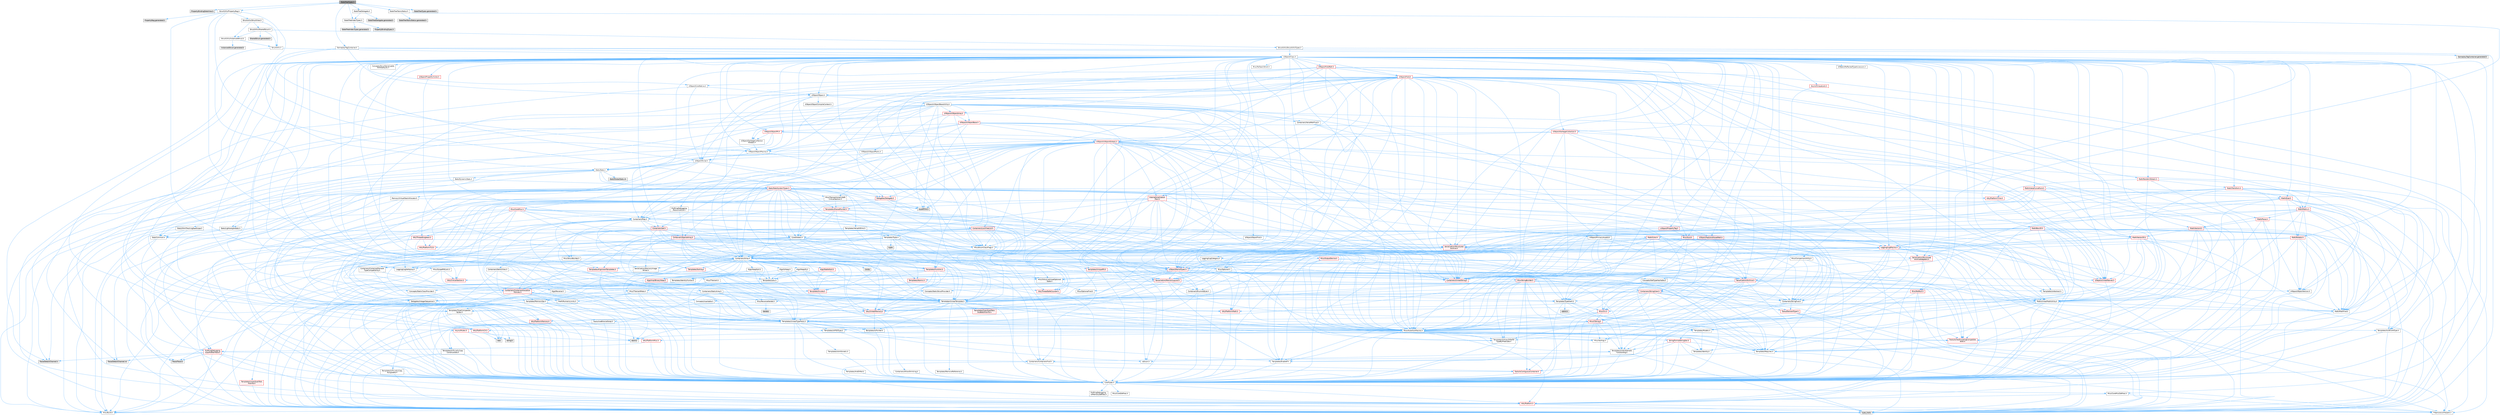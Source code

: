 digraph "StateTreeTypes.h"
{
 // INTERACTIVE_SVG=YES
 // LATEX_PDF_SIZE
  bgcolor="transparent";
  edge [fontname=Helvetica,fontsize=10,labelfontname=Helvetica,labelfontsize=10];
  node [fontname=Helvetica,fontsize=10,shape=box,height=0.2,width=0.4];
  Node1 [id="Node000001",label="StateTreeTypes.h",height=0.2,width=0.4,color="gray40", fillcolor="grey60", style="filled", fontcolor="black",tooltip=" "];
  Node1 -> Node2 [id="edge1_Node000001_Node000002",color="steelblue1",style="solid",tooltip=" "];
  Node2 [id="Node000002",label="PropertyBindingDataView.h",height=0.2,width=0.4,color="grey60", fillcolor="#E0E0E0", style="filled",tooltip=" "];
  Node1 -> Node3 [id="edge2_Node000001_Node000003",color="steelblue1",style="solid",tooltip=" "];
  Node3 [id="Node000003",label="StructUtils/PropertyBag.h",height=0.2,width=0.4,color="grey40", fillcolor="white", style="filled",URL="$de/d60/StructUtils_2PropertyBag_8h.html",tooltip=" "];
  Node3 -> Node4 [id="edge3_Node000003_Node000004",color="steelblue1",style="solid",tooltip=" "];
  Node4 [id="Node000004",label="Misc/TVariantMeta.h",height=0.2,width=0.4,color="grey40", fillcolor="white", style="filled",URL="$d0/d34/TVariantMeta_8h.html",tooltip=" "];
  Node4 -> Node5 [id="edge4_Node000004_Node000005",color="steelblue1",style="solid",tooltip=" "];
  Node5 [id="Node000005",label="Templates/MemoryOps.h",height=0.2,width=0.4,color="grey40", fillcolor="white", style="filled",URL="$db/dea/MemoryOps_8h.html",tooltip=" "];
  Node5 -> Node6 [id="edge5_Node000005_Node000006",color="steelblue1",style="solid",tooltip=" "];
  Node6 [id="Node000006",label="CoreTypes.h",height=0.2,width=0.4,color="grey40", fillcolor="white", style="filled",URL="$dc/dec/CoreTypes_8h.html",tooltip=" "];
  Node6 -> Node7 [id="edge6_Node000006_Node000007",color="steelblue1",style="solid",tooltip=" "];
  Node7 [id="Node000007",label="HAL/Platform.h",height=0.2,width=0.4,color="red", fillcolor="#FFF0F0", style="filled",URL="$d9/dd0/Platform_8h.html",tooltip=" "];
  Node7 -> Node8 [id="edge7_Node000007_Node000008",color="steelblue1",style="solid",tooltip=" "];
  Node8 [id="Node000008",label="Misc/Build.h",height=0.2,width=0.4,color="grey40", fillcolor="white", style="filled",URL="$d3/dbb/Build_8h.html",tooltip=" "];
  Node7 -> Node10 [id="edge8_Node000007_Node000010",color="steelblue1",style="solid",tooltip=" "];
  Node10 [id="Node000010",label="type_traits",height=0.2,width=0.4,color="grey60", fillcolor="#E0E0E0", style="filled",tooltip=" "];
  Node7 -> Node11 [id="edge9_Node000007_Node000011",color="steelblue1",style="solid",tooltip=" "];
  Node11 [id="Node000011",label="PreprocessorHelpers.h",height=0.2,width=0.4,color="grey40", fillcolor="white", style="filled",URL="$db/ddb/PreprocessorHelpers_8h.html",tooltip=" "];
  Node6 -> Node17 [id="edge10_Node000006_Node000017",color="steelblue1",style="solid",tooltip=" "];
  Node17 [id="Node000017",label="ProfilingDebugging\l/UMemoryDefines.h",height=0.2,width=0.4,color="grey40", fillcolor="white", style="filled",URL="$d2/da2/UMemoryDefines_8h.html",tooltip=" "];
  Node6 -> Node18 [id="edge11_Node000006_Node000018",color="steelblue1",style="solid",tooltip=" "];
  Node18 [id="Node000018",label="Misc/CoreMiscDefines.h",height=0.2,width=0.4,color="grey40", fillcolor="white", style="filled",URL="$da/d38/CoreMiscDefines_8h.html",tooltip=" "];
  Node18 -> Node7 [id="edge12_Node000018_Node000007",color="steelblue1",style="solid",tooltip=" "];
  Node18 -> Node11 [id="edge13_Node000018_Node000011",color="steelblue1",style="solid",tooltip=" "];
  Node6 -> Node19 [id="edge14_Node000006_Node000019",color="steelblue1",style="solid",tooltip=" "];
  Node19 [id="Node000019",label="Misc/CoreDefines.h",height=0.2,width=0.4,color="grey40", fillcolor="white", style="filled",URL="$d3/dd2/CoreDefines_8h.html",tooltip=" "];
  Node5 -> Node20 [id="edge15_Node000005_Node000020",color="steelblue1",style="solid",tooltip=" "];
  Node20 [id="Node000020",label="HAL/UnrealMemory.h",height=0.2,width=0.4,color="red", fillcolor="#FFF0F0", style="filled",URL="$d9/d96/UnrealMemory_8h.html",tooltip=" "];
  Node20 -> Node6 [id="edge16_Node000020_Node000006",color="steelblue1",style="solid",tooltip=" "];
  Node20 -> Node88 [id="edge17_Node000020_Node000088",color="steelblue1",style="solid",tooltip=" "];
  Node88 [id="Node000088",label="HAL/PlatformMemory.h",height=0.2,width=0.4,color="red", fillcolor="#FFF0F0", style="filled",URL="$de/d68/PlatformMemory_8h.html",tooltip=" "];
  Node88 -> Node6 [id="edge18_Node000088_Node000006",color="steelblue1",style="solid",tooltip=" "];
  Node20 -> Node91 [id="edge19_Node000020_Node000091",color="steelblue1",style="solid",tooltip=" "];
  Node91 [id="Node000091",label="Templates/IsPointer.h",height=0.2,width=0.4,color="grey40", fillcolor="white", style="filled",URL="$d7/d05/IsPointer_8h.html",tooltip=" "];
  Node91 -> Node6 [id="edge20_Node000091_Node000006",color="steelblue1",style="solid",tooltip=" "];
  Node5 -> Node86 [id="edge21_Node000005_Node000086",color="steelblue1",style="solid",tooltip=" "];
  Node86 [id="Node000086",label="Templates/IsTriviallyCopy\lAssignable.h",height=0.2,width=0.4,color="grey40", fillcolor="white", style="filled",URL="$d2/df2/IsTriviallyCopyAssignable_8h.html",tooltip=" "];
  Node86 -> Node6 [id="edge22_Node000086_Node000006",color="steelblue1",style="solid",tooltip=" "];
  Node86 -> Node10 [id="edge23_Node000086_Node000010",color="steelblue1",style="solid",tooltip=" "];
  Node5 -> Node85 [id="edge24_Node000005_Node000085",color="steelblue1",style="solid",tooltip=" "];
  Node85 [id="Node000085",label="Templates/IsTriviallyCopy\lConstructible.h",height=0.2,width=0.4,color="grey40", fillcolor="white", style="filled",URL="$d3/d78/IsTriviallyCopyConstructible_8h.html",tooltip=" "];
  Node85 -> Node6 [id="edge25_Node000085_Node000006",color="steelblue1",style="solid",tooltip=" "];
  Node85 -> Node10 [id="edge26_Node000085_Node000010",color="steelblue1",style="solid",tooltip=" "];
  Node5 -> Node71 [id="edge27_Node000005_Node000071",color="steelblue1",style="solid",tooltip=" "];
  Node71 [id="Node000071",label="Templates/Requires.h",height=0.2,width=0.4,color="grey40", fillcolor="white", style="filled",URL="$dc/d96/Requires_8h.html",tooltip=" "];
  Node71 -> Node63 [id="edge28_Node000071_Node000063",color="steelblue1",style="solid",tooltip=" "];
  Node63 [id="Node000063",label="Templates/EnableIf.h",height=0.2,width=0.4,color="grey40", fillcolor="white", style="filled",URL="$d7/d60/EnableIf_8h.html",tooltip=" "];
  Node63 -> Node6 [id="edge29_Node000063_Node000006",color="steelblue1",style="solid",tooltip=" "];
  Node71 -> Node10 [id="edge30_Node000071_Node000010",color="steelblue1",style="solid",tooltip=" "];
  Node5 -> Node92 [id="edge31_Node000005_Node000092",color="steelblue1",style="solid",tooltip=" "];
  Node92 [id="Node000092",label="Templates/UnrealTypeTraits.h",height=0.2,width=0.4,color="grey40", fillcolor="white", style="filled",URL="$d2/d2d/UnrealTypeTraits_8h.html",tooltip=" "];
  Node92 -> Node6 [id="edge32_Node000092_Node000006",color="steelblue1",style="solid",tooltip=" "];
  Node92 -> Node91 [id="edge33_Node000092_Node000091",color="steelblue1",style="solid",tooltip=" "];
  Node92 -> Node46 [id="edge34_Node000092_Node000046",color="steelblue1",style="solid",tooltip=" "];
  Node46 [id="Node000046",label="Misc/AssertionMacros.h",height=0.2,width=0.4,color="grey40", fillcolor="white", style="filled",URL="$d0/dfa/AssertionMacros_8h.html",tooltip=" "];
  Node46 -> Node6 [id="edge35_Node000046_Node000006",color="steelblue1",style="solid",tooltip=" "];
  Node46 -> Node7 [id="edge36_Node000046_Node000007",color="steelblue1",style="solid",tooltip=" "];
  Node46 -> Node47 [id="edge37_Node000046_Node000047",color="steelblue1",style="solid",tooltip=" "];
  Node47 [id="Node000047",label="HAL/PlatformMisc.h",height=0.2,width=0.4,color="red", fillcolor="#FFF0F0", style="filled",URL="$d0/df5/PlatformMisc_8h.html",tooltip=" "];
  Node47 -> Node6 [id="edge38_Node000047_Node000006",color="steelblue1",style="solid",tooltip=" "];
  Node47 -> Node58 [id="edge39_Node000047_Node000058",color="steelblue1",style="solid",tooltip=" "];
  Node58 [id="Node000058",label="ProfilingDebugging\l/CpuProfilerTrace.h",height=0.2,width=0.4,color="red", fillcolor="#FFF0F0", style="filled",URL="$da/dcb/CpuProfilerTrace_8h.html",tooltip=" "];
  Node58 -> Node6 [id="edge40_Node000058_Node000006",color="steelblue1",style="solid",tooltip=" "];
  Node58 -> Node23 [id="edge41_Node000058_Node000023",color="steelblue1",style="solid",tooltip=" "];
  Node23 [id="Node000023",label="Containers/ContainersFwd.h",height=0.2,width=0.4,color="grey40", fillcolor="white", style="filled",URL="$d4/d0a/ContainersFwd_8h.html",tooltip=" "];
  Node23 -> Node7 [id="edge42_Node000023_Node000007",color="steelblue1",style="solid",tooltip=" "];
  Node23 -> Node6 [id="edge43_Node000023_Node000006",color="steelblue1",style="solid",tooltip=" "];
  Node23 -> Node24 [id="edge44_Node000023_Node000024",color="steelblue1",style="solid",tooltip=" "];
  Node24 [id="Node000024",label="Traits/IsContiguousContainer.h",height=0.2,width=0.4,color="red", fillcolor="#FFF0F0", style="filled",URL="$d5/d3c/IsContiguousContainer_8h.html",tooltip=" "];
  Node24 -> Node6 [id="edge45_Node000024_Node000006",color="steelblue1",style="solid",tooltip=" "];
  Node58 -> Node11 [id="edge46_Node000058_Node000011",color="steelblue1",style="solid",tooltip=" "];
  Node58 -> Node8 [id="edge47_Node000058_Node000008",color="steelblue1",style="solid",tooltip=" "];
  Node58 -> Node60 [id="edge48_Node000058_Node000060",color="steelblue1",style="solid",tooltip=" "];
  Node60 [id="Node000060",label="Trace/Detail/Channel.h",height=0.2,width=0.4,color="grey60", fillcolor="#E0E0E0", style="filled",tooltip=" "];
  Node58 -> Node61 [id="edge49_Node000058_Node000061",color="steelblue1",style="solid",tooltip=" "];
  Node61 [id="Node000061",label="Trace/Detail/Channel.inl",height=0.2,width=0.4,color="grey60", fillcolor="#E0E0E0", style="filled",tooltip=" "];
  Node58 -> Node62 [id="edge50_Node000058_Node000062",color="steelblue1",style="solid",tooltip=" "];
  Node62 [id="Node000062",label="Trace/Trace.h",height=0.2,width=0.4,color="grey60", fillcolor="#E0E0E0", style="filled",tooltip=" "];
  Node46 -> Node11 [id="edge51_Node000046_Node000011",color="steelblue1",style="solid",tooltip=" "];
  Node46 -> Node63 [id="edge52_Node000046_Node000063",color="steelblue1",style="solid",tooltip=" "];
  Node46 -> Node64 [id="edge53_Node000046_Node000064",color="steelblue1",style="solid",tooltip=" "];
  Node64 [id="Node000064",label="Templates/IsArrayOrRefOf\lTypeByPredicate.h",height=0.2,width=0.4,color="grey40", fillcolor="white", style="filled",URL="$d6/da1/IsArrayOrRefOfTypeByPredicate_8h.html",tooltip=" "];
  Node64 -> Node6 [id="edge54_Node000064_Node000006",color="steelblue1",style="solid",tooltip=" "];
  Node46 -> Node65 [id="edge55_Node000046_Node000065",color="steelblue1",style="solid",tooltip=" "];
  Node65 [id="Node000065",label="Templates/IsValidVariadic\lFunctionArg.h",height=0.2,width=0.4,color="grey40", fillcolor="white", style="filled",URL="$d0/dc8/IsValidVariadicFunctionArg_8h.html",tooltip=" "];
  Node65 -> Node6 [id="edge56_Node000065_Node000006",color="steelblue1",style="solid",tooltip=" "];
  Node65 -> Node66 [id="edge57_Node000065_Node000066",color="steelblue1",style="solid",tooltip=" "];
  Node66 [id="Node000066",label="IsEnum.h",height=0.2,width=0.4,color="grey40", fillcolor="white", style="filled",URL="$d4/de5/IsEnum_8h.html",tooltip=" "];
  Node65 -> Node10 [id="edge58_Node000065_Node000010",color="steelblue1",style="solid",tooltip=" "];
  Node46 -> Node67 [id="edge59_Node000046_Node000067",color="steelblue1",style="solid",tooltip=" "];
  Node67 [id="Node000067",label="Traits/IsCharEncodingCompatible\lWith.h",height=0.2,width=0.4,color="red", fillcolor="#FFF0F0", style="filled",URL="$df/dd1/IsCharEncodingCompatibleWith_8h.html",tooltip=" "];
  Node67 -> Node10 [id="edge60_Node000067_Node000010",color="steelblue1",style="solid",tooltip=" "];
  Node46 -> Node69 [id="edge61_Node000046_Node000069",color="steelblue1",style="solid",tooltip=" "];
  Node69 [id="Node000069",label="Misc/VarArgs.h",height=0.2,width=0.4,color="grey40", fillcolor="white", style="filled",URL="$d5/d6f/VarArgs_8h.html",tooltip=" "];
  Node69 -> Node6 [id="edge62_Node000069_Node000006",color="steelblue1",style="solid",tooltip=" "];
  Node46 -> Node70 [id="edge63_Node000046_Node000070",color="steelblue1",style="solid",tooltip=" "];
  Node70 [id="Node000070",label="String/FormatStringSan.h",height=0.2,width=0.4,color="red", fillcolor="#FFF0F0", style="filled",URL="$d3/d8b/FormatStringSan_8h.html",tooltip=" "];
  Node70 -> Node10 [id="edge64_Node000070_Node000010",color="steelblue1",style="solid",tooltip=" "];
  Node70 -> Node6 [id="edge65_Node000070_Node000006",color="steelblue1",style="solid",tooltip=" "];
  Node70 -> Node71 [id="edge66_Node000070_Node000071",color="steelblue1",style="solid",tooltip=" "];
  Node70 -> Node72 [id="edge67_Node000070_Node000072",color="steelblue1",style="solid",tooltip=" "];
  Node72 [id="Node000072",label="Templates/Identity.h",height=0.2,width=0.4,color="grey40", fillcolor="white", style="filled",URL="$d0/dd5/Identity_8h.html",tooltip=" "];
  Node70 -> Node65 [id="edge68_Node000070_Node000065",color="steelblue1",style="solid",tooltip=" "];
  Node70 -> Node23 [id="edge69_Node000070_Node000023",color="steelblue1",style="solid",tooltip=" "];
  Node46 -> Node76 [id="edge70_Node000046_Node000076",color="steelblue1",style="solid",tooltip=" "];
  Node76 [id="Node000076",label="atomic",height=0.2,width=0.4,color="grey60", fillcolor="#E0E0E0", style="filled",tooltip=" "];
  Node92 -> Node84 [id="edge71_Node000092_Node000084",color="steelblue1",style="solid",tooltip=" "];
  Node84 [id="Node000084",label="Templates/AndOrNot.h",height=0.2,width=0.4,color="grey40", fillcolor="white", style="filled",URL="$db/d0a/AndOrNot_8h.html",tooltip=" "];
  Node84 -> Node6 [id="edge72_Node000084_Node000006",color="steelblue1",style="solid",tooltip=" "];
  Node92 -> Node63 [id="edge73_Node000092_Node000063",color="steelblue1",style="solid",tooltip=" "];
  Node92 -> Node93 [id="edge74_Node000092_Node000093",color="steelblue1",style="solid",tooltip=" "];
  Node93 [id="Node000093",label="Templates/IsArithmetic.h",height=0.2,width=0.4,color="grey40", fillcolor="white", style="filled",URL="$d2/d5d/IsArithmetic_8h.html",tooltip=" "];
  Node93 -> Node6 [id="edge75_Node000093_Node000006",color="steelblue1",style="solid",tooltip=" "];
  Node92 -> Node66 [id="edge76_Node000092_Node000066",color="steelblue1",style="solid",tooltip=" "];
  Node92 -> Node94 [id="edge77_Node000092_Node000094",color="steelblue1",style="solid",tooltip=" "];
  Node94 [id="Node000094",label="Templates/Models.h",height=0.2,width=0.4,color="grey40", fillcolor="white", style="filled",URL="$d3/d0c/Models_8h.html",tooltip=" "];
  Node94 -> Node72 [id="edge78_Node000094_Node000072",color="steelblue1",style="solid",tooltip=" "];
  Node92 -> Node95 [id="edge79_Node000092_Node000095",color="steelblue1",style="solid",tooltip=" "];
  Node95 [id="Node000095",label="Templates/IsPODType.h",height=0.2,width=0.4,color="grey40", fillcolor="white", style="filled",URL="$d7/db1/IsPODType_8h.html",tooltip=" "];
  Node95 -> Node6 [id="edge80_Node000095_Node000006",color="steelblue1",style="solid",tooltip=" "];
  Node92 -> Node96 [id="edge81_Node000092_Node000096",color="steelblue1",style="solid",tooltip=" "];
  Node96 [id="Node000096",label="Templates/IsUECoreType.h",height=0.2,width=0.4,color="grey40", fillcolor="white", style="filled",URL="$d1/db8/IsUECoreType_8h.html",tooltip=" "];
  Node96 -> Node6 [id="edge82_Node000096_Node000006",color="steelblue1",style="solid",tooltip=" "];
  Node96 -> Node10 [id="edge83_Node000096_Node000010",color="steelblue1",style="solid",tooltip=" "];
  Node92 -> Node85 [id="edge84_Node000092_Node000085",color="steelblue1",style="solid",tooltip=" "];
  Node5 -> Node97 [id="edge85_Node000005_Node000097",color="steelblue1",style="solid",tooltip=" "];
  Node97 [id="Node000097",label="Traits/UseBitwiseSwap.h",height=0.2,width=0.4,color="grey40", fillcolor="white", style="filled",URL="$db/df3/UseBitwiseSwap_8h.html",tooltip=" "];
  Node97 -> Node6 [id="edge86_Node000097_Node000006",color="steelblue1",style="solid",tooltip=" "];
  Node97 -> Node10 [id="edge87_Node000097_Node000010",color="steelblue1",style="solid",tooltip=" "];
  Node5 -> Node38 [id="edge88_Node000005_Node000038",color="steelblue1",style="solid",tooltip=" "];
  Node38 [id="Node000038",label="new",height=0.2,width=0.4,color="grey60", fillcolor="#E0E0E0", style="filled",tooltip=" "];
  Node5 -> Node10 [id="edge89_Node000005_Node000010",color="steelblue1",style="solid",tooltip=" "];
  Node4 -> Node98 [id="edge90_Node000004_Node000098",color="steelblue1",style="solid",tooltip=" "];
  Node98 [id="Node000098",label="Templates/TypeCompatible\lBytes.h",height=0.2,width=0.4,color="grey40", fillcolor="white", style="filled",URL="$df/d0a/TypeCompatibleBytes_8h.html",tooltip=" "];
  Node98 -> Node6 [id="edge91_Node000098_Node000006",color="steelblue1",style="solid",tooltip=" "];
  Node98 -> Node31 [id="edge92_Node000098_Node000031",color="steelblue1",style="solid",tooltip=" "];
  Node31 [id="Node000031",label="string.h",height=0.2,width=0.4,color="grey60", fillcolor="#E0E0E0", style="filled",tooltip=" "];
  Node98 -> Node38 [id="edge93_Node000098_Node000038",color="steelblue1",style="solid",tooltip=" "];
  Node98 -> Node10 [id="edge94_Node000098_Node000010",color="steelblue1",style="solid",tooltip=" "];
  Node4 -> Node99 [id="edge95_Node000004_Node000099",color="steelblue1",style="solid",tooltip=" "];
  Node99 [id="Node000099",label="Templates/UnrealTemplate.h",height=0.2,width=0.4,color="grey40", fillcolor="white", style="filled",URL="$d4/d24/UnrealTemplate_8h.html",tooltip=" "];
  Node99 -> Node6 [id="edge96_Node000099_Node000006",color="steelblue1",style="solid",tooltip=" "];
  Node99 -> Node91 [id="edge97_Node000099_Node000091",color="steelblue1",style="solid",tooltip=" "];
  Node99 -> Node20 [id="edge98_Node000099_Node000020",color="steelblue1",style="solid",tooltip=" "];
  Node99 -> Node100 [id="edge99_Node000099_Node000100",color="steelblue1",style="solid",tooltip=" "];
  Node100 [id="Node000100",label="Templates/CopyQualifiers\lAndRefsFromTo.h",height=0.2,width=0.4,color="red", fillcolor="#FFF0F0", style="filled",URL="$d3/db3/CopyQualifiersAndRefsFromTo_8h.html",tooltip=" "];
  Node99 -> Node92 [id="edge100_Node000099_Node000092",color="steelblue1",style="solid",tooltip=" "];
  Node99 -> Node102 [id="edge101_Node000099_Node000102",color="steelblue1",style="solid",tooltip=" "];
  Node102 [id="Node000102",label="Templates/RemoveReference.h",height=0.2,width=0.4,color="grey40", fillcolor="white", style="filled",URL="$da/dbe/RemoveReference_8h.html",tooltip=" "];
  Node102 -> Node6 [id="edge102_Node000102_Node000006",color="steelblue1",style="solid",tooltip=" "];
  Node99 -> Node71 [id="edge103_Node000099_Node000071",color="steelblue1",style="solid",tooltip=" "];
  Node99 -> Node98 [id="edge104_Node000099_Node000098",color="steelblue1",style="solid",tooltip=" "];
  Node99 -> Node72 [id="edge105_Node000099_Node000072",color="steelblue1",style="solid",tooltip=" "];
  Node99 -> Node24 [id="edge106_Node000099_Node000024",color="steelblue1",style="solid",tooltip=" "];
  Node99 -> Node97 [id="edge107_Node000099_Node000097",color="steelblue1",style="solid",tooltip=" "];
  Node99 -> Node10 [id="edge108_Node000099_Node000010",color="steelblue1",style="solid",tooltip=" "];
  Node4 -> Node92 [id="edge109_Node000004_Node000092",color="steelblue1",style="solid",tooltip=" "];
  Node4 -> Node103 [id="edge110_Node000004_Node000103",color="steelblue1",style="solid",tooltip=" "];
  Node103 [id="Node000103",label="Delegates/IntegerSequence.h",height=0.2,width=0.4,color="grey40", fillcolor="white", style="filled",URL="$d2/dcc/IntegerSequence_8h.html",tooltip=" "];
  Node103 -> Node6 [id="edge111_Node000103_Node000006",color="steelblue1",style="solid",tooltip=" "];
  Node4 -> Node104 [id="edge112_Node000004_Node000104",color="steelblue1",style="solid",tooltip=" "];
  Node104 [id="Node000104",label="Concepts/Insertable.h",height=0.2,width=0.4,color="grey40", fillcolor="white", style="filled",URL="$d8/d3b/Insertable_8h.html",tooltip=" "];
  Node4 -> Node46 [id="edge113_Node000004_Node000046",color="steelblue1",style="solid",tooltip=" "];
  Node3 -> Node105 [id="edge114_Node000003_Node000105",color="steelblue1",style="solid",tooltip=" "];
  Node105 [id="Node000105",label="StructUtils/StructView.h",height=0.2,width=0.4,color="grey40", fillcolor="white", style="filled",URL="$d6/d2a/StructUtils_2StructView_8h.html",tooltip=" "];
  Node105 -> Node106 [id="edge115_Node000105_Node000106",color="steelblue1",style="solid",tooltip=" "];
  Node106 [id="Node000106",label="StructUtils/InstancedStruct.h",height=0.2,width=0.4,color="grey40", fillcolor="white", style="filled",URL="$d6/dc6/StructUtils_2InstancedStruct_8h.html",tooltip=" "];
  Node106 -> Node107 [id="edge116_Node000106_Node000107",color="steelblue1",style="solid",tooltip=" "];
  Node107 [id="Node000107",label="StructUtils.h",height=0.2,width=0.4,color="grey40", fillcolor="white", style="filled",URL="$db/d30/StructUtils_8h.html",tooltip=" "];
  Node107 -> Node92 [id="edge117_Node000107_Node000092",color="steelblue1",style="solid",tooltip=" "];
  Node107 -> Node108 [id="edge118_Node000107_Node000108",color="steelblue1",style="solid",tooltip=" "];
  Node108 [id="Node000108",label="UObject/Class.h",height=0.2,width=0.4,color="grey40", fillcolor="white", style="filled",URL="$d4/d05/Class_8h.html",tooltip=" "];
  Node108 -> Node109 [id="edge119_Node000108_Node000109",color="steelblue1",style="solid",tooltip=" "];
  Node109 [id="Node000109",label="Concepts/GetTypeHashable.h",height=0.2,width=0.4,color="grey40", fillcolor="white", style="filled",URL="$d3/da2/GetTypeHashable_8h.html",tooltip=" "];
  Node109 -> Node6 [id="edge120_Node000109_Node000006",color="steelblue1",style="solid",tooltip=" "];
  Node109 -> Node110 [id="edge121_Node000109_Node000110",color="steelblue1",style="solid",tooltip=" "];
  Node110 [id="Node000110",label="Templates/TypeHash.h",height=0.2,width=0.4,color="grey40", fillcolor="white", style="filled",URL="$d1/d62/TypeHash_8h.html",tooltip=" "];
  Node110 -> Node6 [id="edge122_Node000110_Node000006",color="steelblue1",style="solid",tooltip=" "];
  Node110 -> Node71 [id="edge123_Node000110_Node000071",color="steelblue1",style="solid",tooltip=" "];
  Node110 -> Node111 [id="edge124_Node000110_Node000111",color="steelblue1",style="solid",tooltip=" "];
  Node111 [id="Node000111",label="Misc/Crc.h",height=0.2,width=0.4,color="red", fillcolor="#FFF0F0", style="filled",URL="$d4/dd2/Crc_8h.html",tooltip=" "];
  Node111 -> Node6 [id="edge125_Node000111_Node000006",color="steelblue1",style="solid",tooltip=" "];
  Node111 -> Node46 [id="edge126_Node000111_Node000046",color="steelblue1",style="solid",tooltip=" "];
  Node111 -> Node112 [id="edge127_Node000111_Node000112",color="steelblue1",style="solid",tooltip=" "];
  Node112 [id="Node000112",label="Misc/CString.h",height=0.2,width=0.4,color="red", fillcolor="#FFF0F0", style="filled",URL="$d2/d49/CString_8h.html",tooltip=" "];
  Node112 -> Node6 [id="edge128_Node000112_Node000006",color="steelblue1",style="solid",tooltip=" "];
  Node112 -> Node37 [id="edge129_Node000112_Node000037",color="steelblue1",style="solid",tooltip=" "];
  Node37 [id="Node000037",label="HAL/PlatformCrt.h",height=0.2,width=0.4,color="red", fillcolor="#FFF0F0", style="filled",URL="$d8/d75/PlatformCrt_8h.html",tooltip=" "];
  Node37 -> Node38 [id="edge130_Node000037_Node000038",color="steelblue1",style="solid",tooltip=" "];
  Node37 -> Node31 [id="edge131_Node000037_Node000031",color="steelblue1",style="solid",tooltip=" "];
  Node112 -> Node46 [id="edge132_Node000112_Node000046",color="steelblue1",style="solid",tooltip=" "];
  Node112 -> Node69 [id="edge133_Node000112_Node000069",color="steelblue1",style="solid",tooltip=" "];
  Node112 -> Node64 [id="edge134_Node000112_Node000064",color="steelblue1",style="solid",tooltip=" "];
  Node112 -> Node65 [id="edge135_Node000112_Node000065",color="steelblue1",style="solid",tooltip=" "];
  Node112 -> Node67 [id="edge136_Node000112_Node000067",color="steelblue1",style="solid",tooltip=" "];
  Node111 -> Node92 [id="edge137_Node000111_Node000092",color="steelblue1",style="solid",tooltip=" "];
  Node110 -> Node116 [id="edge138_Node000110_Node000116",color="steelblue1",style="solid",tooltip=" "];
  Node116 [id="Node000116",label="stdint.h",height=0.2,width=0.4,color="grey60", fillcolor="#E0E0E0", style="filled",tooltip=" "];
  Node110 -> Node10 [id="edge139_Node000110_Node000010",color="steelblue1",style="solid",tooltip=" "];
  Node108 -> Node117 [id="edge140_Node000108_Node000117",color="steelblue1",style="solid",tooltip=" "];
  Node117 [id="Node000117",label="Concepts/StaticClassProvider.h",height=0.2,width=0.4,color="grey40", fillcolor="white", style="filled",URL="$dd/d83/StaticClassProvider_8h.html",tooltip=" "];
  Node108 -> Node118 [id="edge141_Node000108_Node000118",color="steelblue1",style="solid",tooltip=" "];
  Node118 [id="Node000118",label="Concepts/StaticStructProvider.h",height=0.2,width=0.4,color="grey40", fillcolor="white", style="filled",URL="$d5/d77/StaticStructProvider_8h.html",tooltip=" "];
  Node108 -> Node119 [id="edge142_Node000108_Node000119",color="steelblue1",style="solid",tooltip=" "];
  Node119 [id="Node000119",label="Concepts/StructSerializable\lWithDefaults.h",height=0.2,width=0.4,color="grey40", fillcolor="white", style="filled",URL="$d5/ddc/StructSerializableWithDefaults_8h.html",tooltip=" "];
  Node108 -> Node120 [id="edge143_Node000108_Node000120",color="steelblue1",style="solid",tooltip=" "];
  Node120 [id="Node000120",label="Containers/Array.h",height=0.2,width=0.4,color="grey40", fillcolor="white", style="filled",URL="$df/dd0/Array_8h.html",tooltip=" "];
  Node120 -> Node6 [id="edge144_Node000120_Node000006",color="steelblue1",style="solid",tooltip=" "];
  Node120 -> Node46 [id="edge145_Node000120_Node000046",color="steelblue1",style="solid",tooltip=" "];
  Node120 -> Node121 [id="edge146_Node000120_Node000121",color="steelblue1",style="solid",tooltip=" "];
  Node121 [id="Node000121",label="Misc/IntrusiveUnsetOptional\lState.h",height=0.2,width=0.4,color="grey40", fillcolor="white", style="filled",URL="$d2/d0a/IntrusiveUnsetOptionalState_8h.html",tooltip=" "];
  Node121 -> Node122 [id="edge147_Node000121_Node000122",color="steelblue1",style="solid",tooltip=" "];
  Node122 [id="Node000122",label="Misc/OptionalFwd.h",height=0.2,width=0.4,color="grey40", fillcolor="white", style="filled",URL="$dc/d50/OptionalFwd_8h.html",tooltip=" "];
  Node120 -> Node123 [id="edge148_Node000120_Node000123",color="steelblue1",style="solid",tooltip=" "];
  Node123 [id="Node000123",label="Misc/ReverseIterate.h",height=0.2,width=0.4,color="grey40", fillcolor="white", style="filled",URL="$db/de3/ReverseIterate_8h.html",tooltip=" "];
  Node123 -> Node7 [id="edge149_Node000123_Node000007",color="steelblue1",style="solid",tooltip=" "];
  Node123 -> Node124 [id="edge150_Node000123_Node000124",color="steelblue1",style="solid",tooltip=" "];
  Node124 [id="Node000124",label="iterator",height=0.2,width=0.4,color="grey60", fillcolor="#E0E0E0", style="filled",tooltip=" "];
  Node120 -> Node20 [id="edge151_Node000120_Node000020",color="steelblue1",style="solid",tooltip=" "];
  Node120 -> Node92 [id="edge152_Node000120_Node000092",color="steelblue1",style="solid",tooltip=" "];
  Node120 -> Node99 [id="edge153_Node000120_Node000099",color="steelblue1",style="solid",tooltip=" "];
  Node120 -> Node125 [id="edge154_Node000120_Node000125",color="steelblue1",style="solid",tooltip=" "];
  Node125 [id="Node000125",label="Containers/AllowShrinking.h",height=0.2,width=0.4,color="grey40", fillcolor="white", style="filled",URL="$d7/d1a/AllowShrinking_8h.html",tooltip=" "];
  Node125 -> Node6 [id="edge155_Node000125_Node000006",color="steelblue1",style="solid",tooltip=" "];
  Node120 -> Node126 [id="edge156_Node000120_Node000126",color="steelblue1",style="solid",tooltip=" "];
  Node126 [id="Node000126",label="Containers/ContainerAllocation\lPolicies.h",height=0.2,width=0.4,color="red", fillcolor="#FFF0F0", style="filled",URL="$d7/dff/ContainerAllocationPolicies_8h.html",tooltip=" "];
  Node126 -> Node6 [id="edge157_Node000126_Node000006",color="steelblue1",style="solid",tooltip=" "];
  Node126 -> Node126 [id="edge158_Node000126_Node000126",color="steelblue1",style="solid",tooltip=" "];
  Node126 -> Node128 [id="edge159_Node000126_Node000128",color="steelblue1",style="solid",tooltip=" "];
  Node128 [id="Node000128",label="HAL/PlatformMath.h",height=0.2,width=0.4,color="red", fillcolor="#FFF0F0", style="filled",URL="$dc/d53/PlatformMath_8h.html",tooltip=" "];
  Node128 -> Node6 [id="edge160_Node000128_Node000006",color="steelblue1",style="solid",tooltip=" "];
  Node126 -> Node20 [id="edge161_Node000126_Node000020",color="steelblue1",style="solid",tooltip=" "];
  Node126 -> Node52 [id="edge162_Node000126_Node000052",color="steelblue1",style="solid",tooltip=" "];
  Node52 [id="Node000052",label="Math/NumericLimits.h",height=0.2,width=0.4,color="grey40", fillcolor="white", style="filled",URL="$df/d1b/NumericLimits_8h.html",tooltip=" "];
  Node52 -> Node6 [id="edge163_Node000052_Node000006",color="steelblue1",style="solid",tooltip=" "];
  Node126 -> Node46 [id="edge164_Node000126_Node000046",color="steelblue1",style="solid",tooltip=" "];
  Node126 -> Node5 [id="edge165_Node000126_Node000005",color="steelblue1",style="solid",tooltip=" "];
  Node126 -> Node98 [id="edge166_Node000126_Node000098",color="steelblue1",style="solid",tooltip=" "];
  Node126 -> Node10 [id="edge167_Node000126_Node000010",color="steelblue1",style="solid",tooltip=" "];
  Node120 -> Node137 [id="edge168_Node000120_Node000137",color="steelblue1",style="solid",tooltip=" "];
  Node137 [id="Node000137",label="Containers/ContainerElement\lTypeCompatibility.h",height=0.2,width=0.4,color="grey40", fillcolor="white", style="filled",URL="$df/ddf/ContainerElementTypeCompatibility_8h.html",tooltip=" "];
  Node137 -> Node6 [id="edge169_Node000137_Node000006",color="steelblue1",style="solid",tooltip=" "];
  Node137 -> Node92 [id="edge170_Node000137_Node000092",color="steelblue1",style="solid",tooltip=" "];
  Node120 -> Node138 [id="edge171_Node000120_Node000138",color="steelblue1",style="solid",tooltip=" "];
  Node138 [id="Node000138",label="Serialization/Archive.h",height=0.2,width=0.4,color="red", fillcolor="#FFF0F0", style="filled",URL="$d7/d3b/Archive_8h.html",tooltip=" "];
  Node138 -> Node6 [id="edge172_Node000138_Node000006",color="steelblue1",style="solid",tooltip=" "];
  Node138 -> Node27 [id="edge173_Node000138_Node000027",color="steelblue1",style="solid",tooltip=" "];
  Node27 [id="Node000027",label="Math/MathFwd.h",height=0.2,width=0.4,color="grey40", fillcolor="white", style="filled",URL="$d2/d10/MathFwd_8h.html",tooltip=" "];
  Node27 -> Node7 [id="edge174_Node000027_Node000007",color="steelblue1",style="solid",tooltip=" "];
  Node138 -> Node46 [id="edge175_Node000138_Node000046",color="steelblue1",style="solid",tooltip=" "];
  Node138 -> Node8 [id="edge176_Node000138_Node000008",color="steelblue1",style="solid",tooltip=" "];
  Node138 -> Node69 [id="edge177_Node000138_Node000069",color="steelblue1",style="solid",tooltip=" "];
  Node138 -> Node63 [id="edge178_Node000138_Node000063",color="steelblue1",style="solid",tooltip=" "];
  Node138 -> Node64 [id="edge179_Node000138_Node000064",color="steelblue1",style="solid",tooltip=" "];
  Node138 -> Node65 [id="edge180_Node000138_Node000065",color="steelblue1",style="solid",tooltip=" "];
  Node138 -> Node99 [id="edge181_Node000138_Node000099",color="steelblue1",style="solid",tooltip=" "];
  Node138 -> Node67 [id="edge182_Node000138_Node000067",color="steelblue1",style="solid",tooltip=" "];
  Node138 -> Node147 [id="edge183_Node000138_Node000147",color="steelblue1",style="solid",tooltip=" "];
  Node147 [id="Node000147",label="UObject/ObjectVersion.h",height=0.2,width=0.4,color="grey40", fillcolor="white", style="filled",URL="$da/d63/ObjectVersion_8h.html",tooltip=" "];
  Node147 -> Node6 [id="edge184_Node000147_Node000006",color="steelblue1",style="solid",tooltip=" "];
  Node120 -> Node148 [id="edge185_Node000120_Node000148",color="steelblue1",style="solid",tooltip=" "];
  Node148 [id="Node000148",label="Serialization/MemoryImage\lWriter.h",height=0.2,width=0.4,color="grey40", fillcolor="white", style="filled",URL="$d0/d08/MemoryImageWriter_8h.html",tooltip=" "];
  Node148 -> Node6 [id="edge186_Node000148_Node000006",color="steelblue1",style="solid",tooltip=" "];
  Node148 -> Node149 [id="edge187_Node000148_Node000149",color="steelblue1",style="solid",tooltip=" "];
  Node149 [id="Node000149",label="Serialization/MemoryLayout.h",height=0.2,width=0.4,color="red", fillcolor="#FFF0F0", style="filled",URL="$d7/d66/MemoryLayout_8h.html",tooltip=" "];
  Node149 -> Node117 [id="edge188_Node000149_Node000117",color="steelblue1",style="solid",tooltip=" "];
  Node149 -> Node118 [id="edge189_Node000149_Node000118",color="steelblue1",style="solid",tooltip=" "];
  Node149 -> Node150 [id="edge190_Node000149_Node000150",color="steelblue1",style="solid",tooltip=" "];
  Node150 [id="Node000150",label="Containers/EnumAsByte.h",height=0.2,width=0.4,color="grey40", fillcolor="white", style="filled",URL="$d6/d9a/EnumAsByte_8h.html",tooltip=" "];
  Node150 -> Node6 [id="edge191_Node000150_Node000006",color="steelblue1",style="solid",tooltip=" "];
  Node150 -> Node95 [id="edge192_Node000150_Node000095",color="steelblue1",style="solid",tooltip=" "];
  Node150 -> Node110 [id="edge193_Node000150_Node000110",color="steelblue1",style="solid",tooltip=" "];
  Node149 -> Node49 [id="edge194_Node000149_Node000049",color="steelblue1",style="solid",tooltip=" "];
  Node49 [id="Node000049",label="Containers/StringFwd.h",height=0.2,width=0.4,color="grey40", fillcolor="white", style="filled",URL="$df/d37/StringFwd_8h.html",tooltip=" "];
  Node49 -> Node6 [id="edge195_Node000049_Node000006",color="steelblue1",style="solid",tooltip=" "];
  Node49 -> Node50 [id="edge196_Node000049_Node000050",color="steelblue1",style="solid",tooltip=" "];
  Node50 [id="Node000050",label="Traits/ElementType.h",height=0.2,width=0.4,color="red", fillcolor="#FFF0F0", style="filled",URL="$d5/d4f/ElementType_8h.html",tooltip=" "];
  Node50 -> Node7 [id="edge197_Node000050_Node000007",color="steelblue1",style="solid",tooltip=" "];
  Node50 -> Node10 [id="edge198_Node000050_Node000010",color="steelblue1",style="solid",tooltip=" "];
  Node49 -> Node24 [id="edge199_Node000049_Node000024",color="steelblue1",style="solid",tooltip=" "];
  Node149 -> Node20 [id="edge200_Node000149_Node000020",color="steelblue1",style="solid",tooltip=" "];
  Node149 -> Node63 [id="edge201_Node000149_Node000063",color="steelblue1",style="solid",tooltip=" "];
  Node149 -> Node152 [id="edge202_Node000149_Node000152",color="steelblue1",style="solid",tooltip=" "];
  Node152 [id="Node000152",label="Templates/IsAbstract.h",height=0.2,width=0.4,color="grey40", fillcolor="white", style="filled",URL="$d8/db7/IsAbstract_8h.html",tooltip=" "];
  Node149 -> Node94 [id="edge203_Node000149_Node000094",color="steelblue1",style="solid",tooltip=" "];
  Node149 -> Node99 [id="edge204_Node000149_Node000099",color="steelblue1",style="solid",tooltip=" "];
  Node120 -> Node153 [id="edge205_Node000120_Node000153",color="steelblue1",style="solid",tooltip=" "];
  Node153 [id="Node000153",label="Algo/Heapify.h",height=0.2,width=0.4,color="grey40", fillcolor="white", style="filled",URL="$d0/d2a/Heapify_8h.html",tooltip=" "];
  Node153 -> Node154 [id="edge206_Node000153_Node000154",color="steelblue1",style="solid",tooltip=" "];
  Node154 [id="Node000154",label="Algo/Impl/BinaryHeap.h",height=0.2,width=0.4,color="red", fillcolor="#FFF0F0", style="filled",URL="$d7/da3/Algo_2Impl_2BinaryHeap_8h.html",tooltip=" "];
  Node154 -> Node155 [id="edge207_Node000154_Node000155",color="steelblue1",style="solid",tooltip=" "];
  Node155 [id="Node000155",label="Templates/Invoke.h",height=0.2,width=0.4,color="red", fillcolor="#FFF0F0", style="filled",URL="$d7/deb/Invoke_8h.html",tooltip=" "];
  Node155 -> Node6 [id="edge208_Node000155_Node000006",color="steelblue1",style="solid",tooltip=" "];
  Node155 -> Node99 [id="edge209_Node000155_Node000099",color="steelblue1",style="solid",tooltip=" "];
  Node155 -> Node10 [id="edge210_Node000155_Node000010",color="steelblue1",style="solid",tooltip=" "];
  Node154 -> Node10 [id="edge211_Node000154_Node000010",color="steelblue1",style="solid",tooltip=" "];
  Node153 -> Node159 [id="edge212_Node000153_Node000159",color="steelblue1",style="solid",tooltip=" "];
  Node159 [id="Node000159",label="Templates/IdentityFunctor.h",height=0.2,width=0.4,color="grey40", fillcolor="white", style="filled",URL="$d7/d2e/IdentityFunctor_8h.html",tooltip=" "];
  Node159 -> Node7 [id="edge213_Node000159_Node000007",color="steelblue1",style="solid",tooltip=" "];
  Node153 -> Node155 [id="edge214_Node000153_Node000155",color="steelblue1",style="solid",tooltip=" "];
  Node153 -> Node160 [id="edge215_Node000153_Node000160",color="steelblue1",style="solid",tooltip=" "];
  Node160 [id="Node000160",label="Templates/Less.h",height=0.2,width=0.4,color="grey40", fillcolor="white", style="filled",URL="$de/dc8/Less_8h.html",tooltip=" "];
  Node160 -> Node6 [id="edge216_Node000160_Node000006",color="steelblue1",style="solid",tooltip=" "];
  Node160 -> Node99 [id="edge217_Node000160_Node000099",color="steelblue1",style="solid",tooltip=" "];
  Node153 -> Node99 [id="edge218_Node000153_Node000099",color="steelblue1",style="solid",tooltip=" "];
  Node120 -> Node161 [id="edge219_Node000120_Node000161",color="steelblue1",style="solid",tooltip=" "];
  Node161 [id="Node000161",label="Algo/HeapSort.h",height=0.2,width=0.4,color="grey40", fillcolor="white", style="filled",URL="$d3/d92/HeapSort_8h.html",tooltip=" "];
  Node161 -> Node154 [id="edge220_Node000161_Node000154",color="steelblue1",style="solid",tooltip=" "];
  Node161 -> Node159 [id="edge221_Node000161_Node000159",color="steelblue1",style="solid",tooltip=" "];
  Node161 -> Node160 [id="edge222_Node000161_Node000160",color="steelblue1",style="solid",tooltip=" "];
  Node161 -> Node99 [id="edge223_Node000161_Node000099",color="steelblue1",style="solid",tooltip=" "];
  Node120 -> Node162 [id="edge224_Node000120_Node000162",color="steelblue1",style="solid",tooltip=" "];
  Node162 [id="Node000162",label="Algo/IsHeap.h",height=0.2,width=0.4,color="grey40", fillcolor="white", style="filled",URL="$de/d32/IsHeap_8h.html",tooltip=" "];
  Node162 -> Node154 [id="edge225_Node000162_Node000154",color="steelblue1",style="solid",tooltip=" "];
  Node162 -> Node159 [id="edge226_Node000162_Node000159",color="steelblue1",style="solid",tooltip=" "];
  Node162 -> Node155 [id="edge227_Node000162_Node000155",color="steelblue1",style="solid",tooltip=" "];
  Node162 -> Node160 [id="edge228_Node000162_Node000160",color="steelblue1",style="solid",tooltip=" "];
  Node162 -> Node99 [id="edge229_Node000162_Node000099",color="steelblue1",style="solid",tooltip=" "];
  Node120 -> Node154 [id="edge230_Node000120_Node000154",color="steelblue1",style="solid",tooltip=" "];
  Node120 -> Node163 [id="edge231_Node000120_Node000163",color="steelblue1",style="solid",tooltip=" "];
  Node163 [id="Node000163",label="Algo/StableSort.h",height=0.2,width=0.4,color="red", fillcolor="#FFF0F0", style="filled",URL="$d7/d3c/StableSort_8h.html",tooltip=" "];
  Node163 -> Node159 [id="edge232_Node000163_Node000159",color="steelblue1",style="solid",tooltip=" "];
  Node163 -> Node155 [id="edge233_Node000163_Node000155",color="steelblue1",style="solid",tooltip=" "];
  Node163 -> Node160 [id="edge234_Node000163_Node000160",color="steelblue1",style="solid",tooltip=" "];
  Node163 -> Node99 [id="edge235_Node000163_Node000099",color="steelblue1",style="solid",tooltip=" "];
  Node120 -> Node109 [id="edge236_Node000120_Node000109",color="steelblue1",style="solid",tooltip=" "];
  Node120 -> Node159 [id="edge237_Node000120_Node000159",color="steelblue1",style="solid",tooltip=" "];
  Node120 -> Node155 [id="edge238_Node000120_Node000155",color="steelblue1",style="solid",tooltip=" "];
  Node120 -> Node160 [id="edge239_Node000120_Node000160",color="steelblue1",style="solid",tooltip=" "];
  Node120 -> Node166 [id="edge240_Node000120_Node000166",color="steelblue1",style="solid",tooltip=" "];
  Node166 [id="Node000166",label="Templates/LosesQualifiers\lFromTo.h",height=0.2,width=0.4,color="red", fillcolor="#FFF0F0", style="filled",URL="$d2/db3/LosesQualifiersFromTo_8h.html",tooltip=" "];
  Node166 -> Node10 [id="edge241_Node000166_Node000010",color="steelblue1",style="solid",tooltip=" "];
  Node120 -> Node71 [id="edge242_Node000120_Node000071",color="steelblue1",style="solid",tooltip=" "];
  Node120 -> Node167 [id="edge243_Node000120_Node000167",color="steelblue1",style="solid",tooltip=" "];
  Node167 [id="Node000167",label="Templates/Sorting.h",height=0.2,width=0.4,color="red", fillcolor="#FFF0F0", style="filled",URL="$d3/d9e/Sorting_8h.html",tooltip=" "];
  Node167 -> Node6 [id="edge244_Node000167_Node000006",color="steelblue1",style="solid",tooltip=" "];
  Node167 -> Node128 [id="edge245_Node000167_Node000128",color="steelblue1",style="solid",tooltip=" "];
  Node167 -> Node160 [id="edge246_Node000167_Node000160",color="steelblue1",style="solid",tooltip=" "];
  Node120 -> Node171 [id="edge247_Node000120_Node000171",color="steelblue1",style="solid",tooltip=" "];
  Node171 [id="Node000171",label="Templates/AlignmentTemplates.h",height=0.2,width=0.4,color="red", fillcolor="#FFF0F0", style="filled",URL="$dd/d32/AlignmentTemplates_8h.html",tooltip=" "];
  Node171 -> Node6 [id="edge248_Node000171_Node000006",color="steelblue1",style="solid",tooltip=" "];
  Node171 -> Node91 [id="edge249_Node000171_Node000091",color="steelblue1",style="solid",tooltip=" "];
  Node120 -> Node50 [id="edge250_Node000120_Node000050",color="steelblue1",style="solid",tooltip=" "];
  Node120 -> Node134 [id="edge251_Node000120_Node000134",color="steelblue1",style="solid",tooltip=" "];
  Node134 [id="Node000134",label="limits",height=0.2,width=0.4,color="grey60", fillcolor="#E0E0E0", style="filled",tooltip=" "];
  Node120 -> Node10 [id="edge252_Node000120_Node000010",color="steelblue1",style="solid",tooltip=" "];
  Node108 -> Node150 [id="edge253_Node000108_Node000150",color="steelblue1",style="solid",tooltip=" "];
  Node108 -> Node172 [id="edge254_Node000108_Node000172",color="steelblue1",style="solid",tooltip=" "];
  Node172 [id="Node000172",label="Containers/Map.h",height=0.2,width=0.4,color="grey40", fillcolor="white", style="filled",URL="$df/d79/Map_8h.html",tooltip=" "];
  Node172 -> Node6 [id="edge255_Node000172_Node000006",color="steelblue1",style="solid",tooltip=" "];
  Node172 -> Node173 [id="edge256_Node000172_Node000173",color="steelblue1",style="solid",tooltip=" "];
  Node173 [id="Node000173",label="Algo/Reverse.h",height=0.2,width=0.4,color="grey40", fillcolor="white", style="filled",URL="$d5/d93/Reverse_8h.html",tooltip=" "];
  Node173 -> Node6 [id="edge257_Node000173_Node000006",color="steelblue1",style="solid",tooltip=" "];
  Node173 -> Node99 [id="edge258_Node000173_Node000099",color="steelblue1",style="solid",tooltip=" "];
  Node172 -> Node137 [id="edge259_Node000172_Node000137",color="steelblue1",style="solid",tooltip=" "];
  Node172 -> Node174 [id="edge260_Node000172_Node000174",color="steelblue1",style="solid",tooltip=" "];
  Node174 [id="Node000174",label="Containers/Set.h",height=0.2,width=0.4,color="red", fillcolor="#FFF0F0", style="filled",URL="$d4/d45/Set_8h.html",tooltip=" "];
  Node174 -> Node126 [id="edge261_Node000174_Node000126",color="steelblue1",style="solid",tooltip=" "];
  Node174 -> Node137 [id="edge262_Node000174_Node000137",color="steelblue1",style="solid",tooltip=" "];
  Node174 -> Node175 [id="edge263_Node000174_Node000175",color="steelblue1",style="solid",tooltip=" "];
  Node175 [id="Node000175",label="Containers/SetUtilities.h",height=0.2,width=0.4,color="grey40", fillcolor="white", style="filled",URL="$dc/de5/SetUtilities_8h.html",tooltip=" "];
  Node175 -> Node6 [id="edge264_Node000175_Node000006",color="steelblue1",style="solid",tooltip=" "];
  Node175 -> Node149 [id="edge265_Node000175_Node000149",color="steelblue1",style="solid",tooltip=" "];
  Node175 -> Node5 [id="edge266_Node000175_Node000005",color="steelblue1",style="solid",tooltip=" "];
  Node175 -> Node92 [id="edge267_Node000175_Node000092",color="steelblue1",style="solid",tooltip=" "];
  Node174 -> Node176 [id="edge268_Node000174_Node000176",color="steelblue1",style="solid",tooltip=" "];
  Node176 [id="Node000176",label="Containers/SparseArray.h",height=0.2,width=0.4,color="red", fillcolor="#FFF0F0", style="filled",URL="$d5/dbf/SparseArray_8h.html",tooltip=" "];
  Node176 -> Node6 [id="edge269_Node000176_Node000006",color="steelblue1",style="solid",tooltip=" "];
  Node176 -> Node46 [id="edge270_Node000176_Node000046",color="steelblue1",style="solid",tooltip=" "];
  Node176 -> Node20 [id="edge271_Node000176_Node000020",color="steelblue1",style="solid",tooltip=" "];
  Node176 -> Node92 [id="edge272_Node000176_Node000092",color="steelblue1",style="solid",tooltip=" "];
  Node176 -> Node99 [id="edge273_Node000176_Node000099",color="steelblue1",style="solid",tooltip=" "];
  Node176 -> Node126 [id="edge274_Node000176_Node000126",color="steelblue1",style="solid",tooltip=" "];
  Node176 -> Node160 [id="edge275_Node000176_Node000160",color="steelblue1",style="solid",tooltip=" "];
  Node176 -> Node120 [id="edge276_Node000176_Node000120",color="steelblue1",style="solid",tooltip=" "];
  Node176 -> Node170 [id="edge277_Node000176_Node000170",color="steelblue1",style="solid",tooltip=" "];
  Node170 [id="Node000170",label="Math/UnrealMathUtility.h",height=0.2,width=0.4,color="grey40", fillcolor="white", style="filled",URL="$db/db8/UnrealMathUtility_8h.html",tooltip=" "];
  Node170 -> Node6 [id="edge278_Node000170_Node000006",color="steelblue1",style="solid",tooltip=" "];
  Node170 -> Node46 [id="edge279_Node000170_Node000046",color="steelblue1",style="solid",tooltip=" "];
  Node170 -> Node128 [id="edge280_Node000170_Node000128",color="steelblue1",style="solid",tooltip=" "];
  Node170 -> Node27 [id="edge281_Node000170_Node000027",color="steelblue1",style="solid",tooltip=" "];
  Node170 -> Node72 [id="edge282_Node000170_Node000072",color="steelblue1",style="solid",tooltip=" "];
  Node170 -> Node71 [id="edge283_Node000170_Node000071",color="steelblue1",style="solid",tooltip=" "];
  Node176 -> Node179 [id="edge284_Node000176_Node000179",color="steelblue1",style="solid",tooltip=" "];
  Node179 [id="Node000179",label="Serialization/Structured\lArchive.h",height=0.2,width=0.4,color="red", fillcolor="#FFF0F0", style="filled",URL="$d9/d1e/StructuredArchive_8h.html",tooltip=" "];
  Node179 -> Node120 [id="edge285_Node000179_Node000120",color="steelblue1",style="solid",tooltip=" "];
  Node179 -> Node126 [id="edge286_Node000179_Node000126",color="steelblue1",style="solid",tooltip=" "];
  Node179 -> Node6 [id="edge287_Node000179_Node000006",color="steelblue1",style="solid",tooltip=" "];
  Node179 -> Node8 [id="edge288_Node000179_Node000008",color="steelblue1",style="solid",tooltip=" "];
  Node179 -> Node138 [id="edge289_Node000179_Node000138",color="steelblue1",style="solid",tooltip=" "];
  Node179 -> Node183 [id="edge290_Node000179_Node000183",color="steelblue1",style="solid",tooltip=" "];
  Node183 [id="Node000183",label="Serialization/Structured\lArchiveAdapters.h",height=0.2,width=0.4,color="red", fillcolor="#FFF0F0", style="filled",URL="$d3/de1/StructuredArchiveAdapters_8h.html",tooltip=" "];
  Node183 -> Node6 [id="edge291_Node000183_Node000006",color="steelblue1",style="solid",tooltip=" "];
  Node183 -> Node104 [id="edge292_Node000183_Node000104",color="steelblue1",style="solid",tooltip=" "];
  Node183 -> Node94 [id="edge293_Node000183_Node000094",color="steelblue1",style="solid",tooltip=" "];
  Node176 -> Node148 [id="edge294_Node000176_Node000148",color="steelblue1",style="solid",tooltip=" "];
  Node176 -> Node194 [id="edge295_Node000176_Node000194",color="steelblue1",style="solid",tooltip=" "];
  Node194 [id="Node000194",label="Containers/UnrealString.h",height=0.2,width=0.4,color="red", fillcolor="#FFF0F0", style="filled",URL="$d5/dba/UnrealString_8h.html",tooltip=" "];
  Node176 -> Node121 [id="edge296_Node000176_Node000121",color="steelblue1",style="solid",tooltip=" "];
  Node174 -> Node23 [id="edge297_Node000174_Node000023",color="steelblue1",style="solid",tooltip=" "];
  Node174 -> Node170 [id="edge298_Node000174_Node000170",color="steelblue1",style="solid",tooltip=" "];
  Node174 -> Node46 [id="edge299_Node000174_Node000046",color="steelblue1",style="solid",tooltip=" "];
  Node174 -> Node198 [id="edge300_Node000174_Node000198",color="steelblue1",style="solid",tooltip=" "];
  Node198 [id="Node000198",label="Misc/StructBuilder.h",height=0.2,width=0.4,color="grey40", fillcolor="white", style="filled",URL="$d9/db3/StructBuilder_8h.html",tooltip=" "];
  Node198 -> Node6 [id="edge301_Node000198_Node000006",color="steelblue1",style="solid",tooltip=" "];
  Node198 -> Node170 [id="edge302_Node000198_Node000170",color="steelblue1",style="solid",tooltip=" "];
  Node198 -> Node171 [id="edge303_Node000198_Node000171",color="steelblue1",style="solid",tooltip=" "];
  Node174 -> Node148 [id="edge304_Node000174_Node000148",color="steelblue1",style="solid",tooltip=" "];
  Node174 -> Node179 [id="edge305_Node000174_Node000179",color="steelblue1",style="solid",tooltip=" "];
  Node174 -> Node199 [id="edge306_Node000174_Node000199",color="steelblue1",style="solid",tooltip=" "];
  Node199 [id="Node000199",label="Templates/Function.h",height=0.2,width=0.4,color="red", fillcolor="#FFF0F0", style="filled",URL="$df/df5/Function_8h.html",tooltip=" "];
  Node199 -> Node6 [id="edge307_Node000199_Node000006",color="steelblue1",style="solid",tooltip=" "];
  Node199 -> Node46 [id="edge308_Node000199_Node000046",color="steelblue1",style="solid",tooltip=" "];
  Node199 -> Node121 [id="edge309_Node000199_Node000121",color="steelblue1",style="solid",tooltip=" "];
  Node199 -> Node20 [id="edge310_Node000199_Node000020",color="steelblue1",style="solid",tooltip=" "];
  Node199 -> Node92 [id="edge311_Node000199_Node000092",color="steelblue1",style="solid",tooltip=" "];
  Node199 -> Node155 [id="edge312_Node000199_Node000155",color="steelblue1",style="solid",tooltip=" "];
  Node199 -> Node99 [id="edge313_Node000199_Node000099",color="steelblue1",style="solid",tooltip=" "];
  Node199 -> Node71 [id="edge314_Node000199_Node000071",color="steelblue1",style="solid",tooltip=" "];
  Node199 -> Node170 [id="edge315_Node000199_Node000170",color="steelblue1",style="solid",tooltip=" "];
  Node199 -> Node38 [id="edge316_Node000199_Node000038",color="steelblue1",style="solid",tooltip=" "];
  Node199 -> Node10 [id="edge317_Node000199_Node000010",color="steelblue1",style="solid",tooltip=" "];
  Node174 -> Node167 [id="edge318_Node000174_Node000167",color="steelblue1",style="solid",tooltip=" "];
  Node174 -> Node110 [id="edge319_Node000174_Node000110",color="steelblue1",style="solid",tooltip=" "];
  Node174 -> Node99 [id="edge320_Node000174_Node000099",color="steelblue1",style="solid",tooltip=" "];
  Node174 -> Node10 [id="edge321_Node000174_Node000010",color="steelblue1",style="solid",tooltip=" "];
  Node172 -> Node194 [id="edge322_Node000172_Node000194",color="steelblue1",style="solid",tooltip=" "];
  Node172 -> Node46 [id="edge323_Node000172_Node000046",color="steelblue1",style="solid",tooltip=" "];
  Node172 -> Node198 [id="edge324_Node000172_Node000198",color="steelblue1",style="solid",tooltip=" "];
  Node172 -> Node199 [id="edge325_Node000172_Node000199",color="steelblue1",style="solid",tooltip=" "];
  Node172 -> Node167 [id="edge326_Node000172_Node000167",color="steelblue1",style="solid",tooltip=" "];
  Node172 -> Node202 [id="edge327_Node000172_Node000202",color="steelblue1",style="solid",tooltip=" "];
  Node202 [id="Node000202",label="Templates/Tuple.h",height=0.2,width=0.4,color="grey40", fillcolor="white", style="filled",URL="$d2/d4f/Tuple_8h.html",tooltip=" "];
  Node202 -> Node6 [id="edge328_Node000202_Node000006",color="steelblue1",style="solid",tooltip=" "];
  Node202 -> Node99 [id="edge329_Node000202_Node000099",color="steelblue1",style="solid",tooltip=" "];
  Node202 -> Node103 [id="edge330_Node000202_Node000103",color="steelblue1",style="solid",tooltip=" "];
  Node202 -> Node155 [id="edge331_Node000202_Node000155",color="steelblue1",style="solid",tooltip=" "];
  Node202 -> Node179 [id="edge332_Node000202_Node000179",color="steelblue1",style="solid",tooltip=" "];
  Node202 -> Node149 [id="edge333_Node000202_Node000149",color="steelblue1",style="solid",tooltip=" "];
  Node202 -> Node71 [id="edge334_Node000202_Node000071",color="steelblue1",style="solid",tooltip=" "];
  Node202 -> Node110 [id="edge335_Node000202_Node000110",color="steelblue1",style="solid",tooltip=" "];
  Node202 -> Node203 [id="edge336_Node000202_Node000203",color="steelblue1",style="solid",tooltip=" "];
  Node203 [id="Node000203",label="tuple",height=0.2,width=0.4,color="grey60", fillcolor="#E0E0E0", style="filled",tooltip=" "];
  Node202 -> Node10 [id="edge337_Node000202_Node000010",color="steelblue1",style="solid",tooltip=" "];
  Node172 -> Node99 [id="edge338_Node000172_Node000099",color="steelblue1",style="solid",tooltip=" "];
  Node172 -> Node92 [id="edge339_Node000172_Node000092",color="steelblue1",style="solid",tooltip=" "];
  Node172 -> Node10 [id="edge340_Node000172_Node000010",color="steelblue1",style="solid",tooltip=" "];
  Node108 -> Node174 [id="edge341_Node000108_Node000174",color="steelblue1",style="solid",tooltip=" "];
  Node108 -> Node49 [id="edge342_Node000108_Node000049",color="steelblue1",style="solid",tooltip=" "];
  Node108 -> Node194 [id="edge343_Node000108_Node000194",color="steelblue1",style="solid",tooltip=" "];
  Node108 -> Node6 [id="edge344_Node000108_Node000006",color="steelblue1",style="solid",tooltip=" "];
  Node108 -> Node204 [id="edge345_Node000108_Node000204",color="steelblue1",style="solid",tooltip=" "];
  Node204 [id="Node000204",label="Async/Mutex.h",height=0.2,width=0.4,color="red", fillcolor="#FFF0F0", style="filled",URL="$de/db1/Mutex_8h.html",tooltip=" "];
  Node204 -> Node6 [id="edge346_Node000204_Node000006",color="steelblue1",style="solid",tooltip=" "];
  Node204 -> Node76 [id="edge347_Node000204_Node000076",color="steelblue1",style="solid",tooltip=" "];
  Node108 -> Node206 [id="edge348_Node000108_Node000206",color="steelblue1",style="solid",tooltip=" "];
  Node206 [id="Node000206",label="Async/UniqueLock.h",height=0.2,width=0.4,color="red", fillcolor="#FFF0F0", style="filled",URL="$da/dc6/UniqueLock_8h.html",tooltip=" "];
  Node206 -> Node46 [id="edge349_Node000206_Node000046",color="steelblue1",style="solid",tooltip=" "];
  Node108 -> Node207 [id="edge350_Node000108_Node000207",color="steelblue1",style="solid",tooltip=" "];
  Node207 [id="Node000207",label="HAL/CriticalSection.h",height=0.2,width=0.4,color="red", fillcolor="#FFF0F0", style="filled",URL="$d6/d90/CriticalSection_8h.html",tooltip=" "];
  Node108 -> Node37 [id="edge351_Node000108_Node000037",color="steelblue1",style="solid",tooltip=" "];
  Node108 -> Node20 [id="edge352_Node000108_Node000020",color="steelblue1",style="solid",tooltip=" "];
  Node108 -> Node210 [id="edge353_Node000108_Node000210",color="steelblue1",style="solid",tooltip=" "];
  Node210 [id="Node000210",label="Internationalization\l/Text.h",height=0.2,width=0.4,color="red", fillcolor="#FFF0F0", style="filled",URL="$d6/d35/Text_8h.html",tooltip=" "];
  Node210 -> Node6 [id="edge354_Node000210_Node000006",color="steelblue1",style="solid",tooltip=" "];
  Node210 -> Node46 [id="edge355_Node000210_Node000046",color="steelblue1",style="solid",tooltip=" "];
  Node210 -> Node54 [id="edge356_Node000210_Node000054",color="steelblue1",style="solid",tooltip=" "];
  Node54 [id="Node000054",label="Misc/EnumClassFlags.h",height=0.2,width=0.4,color="grey40", fillcolor="white", style="filled",URL="$d8/de7/EnumClassFlags_8h.html",tooltip=" "];
  Node210 -> Node92 [id="edge357_Node000210_Node000092",color="steelblue1",style="solid",tooltip=" "];
  Node210 -> Node120 [id="edge358_Node000210_Node000120",color="steelblue1",style="solid",tooltip=" "];
  Node210 -> Node194 [id="edge359_Node000210_Node000194",color="steelblue1",style="solid",tooltip=" "];
  Node210 -> Node150 [id="edge360_Node000210_Node000150",color="steelblue1",style="solid",tooltip=" "];
  Node210 -> Node222 [id="edge361_Node000210_Node000222",color="steelblue1",style="solid",tooltip=" "];
  Node222 [id="Node000222",label="Templates/SharedPointer.h",height=0.2,width=0.4,color="red", fillcolor="#FFF0F0", style="filled",URL="$d2/d17/SharedPointer_8h.html",tooltip=" "];
  Node222 -> Node6 [id="edge362_Node000222_Node000006",color="steelblue1",style="solid",tooltip=" "];
  Node222 -> Node121 [id="edge363_Node000222_Node000121",color="steelblue1",style="solid",tooltip=" "];
  Node222 -> Node46 [id="edge364_Node000222_Node000046",color="steelblue1",style="solid",tooltip=" "];
  Node222 -> Node20 [id="edge365_Node000222_Node000020",color="steelblue1",style="solid",tooltip=" "];
  Node222 -> Node120 [id="edge366_Node000222_Node000120",color="steelblue1",style="solid",tooltip=" "];
  Node222 -> Node172 [id="edge367_Node000222_Node000172",color="steelblue1",style="solid",tooltip=" "];
  Node222 -> Node224 [id="edge368_Node000222_Node000224",color="steelblue1",style="solid",tooltip=" "];
  Node224 [id="Node000224",label="CoreGlobals.h",height=0.2,width=0.4,color="grey40", fillcolor="white", style="filled",URL="$d5/d8c/CoreGlobals_8h.html",tooltip=" "];
  Node224 -> Node194 [id="edge369_Node000224_Node000194",color="steelblue1",style="solid",tooltip=" "];
  Node224 -> Node6 [id="edge370_Node000224_Node000006",color="steelblue1",style="solid",tooltip=" "];
  Node224 -> Node225 [id="edge371_Node000224_Node000225",color="steelblue1",style="solid",tooltip=" "];
  Node225 [id="Node000225",label="HAL/PlatformTLS.h",height=0.2,width=0.4,color="red", fillcolor="#FFF0F0", style="filled",URL="$d0/def/PlatformTLS_8h.html",tooltip=" "];
  Node225 -> Node6 [id="edge372_Node000225_Node000006",color="steelblue1",style="solid",tooltip=" "];
  Node224 -> Node228 [id="edge373_Node000224_Node000228",color="steelblue1",style="solid",tooltip=" "];
  Node228 [id="Node000228",label="Logging/LogMacros.h",height=0.2,width=0.4,color="red", fillcolor="#FFF0F0", style="filled",URL="$d0/d16/LogMacros_8h.html",tooltip=" "];
  Node228 -> Node194 [id="edge374_Node000228_Node000194",color="steelblue1",style="solid",tooltip=" "];
  Node228 -> Node6 [id="edge375_Node000228_Node000006",color="steelblue1",style="solid",tooltip=" "];
  Node228 -> Node11 [id="edge376_Node000228_Node000011",color="steelblue1",style="solid",tooltip=" "];
  Node228 -> Node229 [id="edge377_Node000228_Node000229",color="steelblue1",style="solid",tooltip=" "];
  Node229 [id="Node000229",label="Logging/LogCategory.h",height=0.2,width=0.4,color="grey40", fillcolor="white", style="filled",URL="$d9/d36/LogCategory_8h.html",tooltip=" "];
  Node229 -> Node6 [id="edge378_Node000229_Node000006",color="steelblue1",style="solid",tooltip=" "];
  Node229 -> Node78 [id="edge379_Node000229_Node000078",color="steelblue1",style="solid",tooltip=" "];
  Node78 [id="Node000078",label="Logging/LogVerbosity.h",height=0.2,width=0.4,color="grey40", fillcolor="white", style="filled",URL="$d2/d8f/LogVerbosity_8h.html",tooltip=" "];
  Node78 -> Node6 [id="edge380_Node000078_Node000006",color="steelblue1",style="solid",tooltip=" "];
  Node229 -> Node212 [id="edge381_Node000229_Node000212",color="steelblue1",style="solid",tooltip=" "];
  Node212 [id="Node000212",label="UObject/NameTypes.h",height=0.2,width=0.4,color="red", fillcolor="#FFF0F0", style="filled",URL="$d6/d35/NameTypes_8h.html",tooltip=" "];
  Node212 -> Node6 [id="edge382_Node000212_Node000006",color="steelblue1",style="solid",tooltip=" "];
  Node212 -> Node46 [id="edge383_Node000212_Node000046",color="steelblue1",style="solid",tooltip=" "];
  Node212 -> Node20 [id="edge384_Node000212_Node000020",color="steelblue1",style="solid",tooltip=" "];
  Node212 -> Node92 [id="edge385_Node000212_Node000092",color="steelblue1",style="solid",tooltip=" "];
  Node212 -> Node99 [id="edge386_Node000212_Node000099",color="steelblue1",style="solid",tooltip=" "];
  Node212 -> Node194 [id="edge387_Node000212_Node000194",color="steelblue1",style="solid",tooltip=" "];
  Node212 -> Node207 [id="edge388_Node000212_Node000207",color="steelblue1",style="solid",tooltip=" "];
  Node212 -> Node49 [id="edge389_Node000212_Node000049",color="steelblue1",style="solid",tooltip=" "];
  Node212 -> Node214 [id="edge390_Node000212_Node000214",color="steelblue1",style="solid",tooltip=" "];
  Node214 [id="Node000214",label="UObject/UnrealNames.h",height=0.2,width=0.4,color="red", fillcolor="#FFF0F0", style="filled",URL="$d8/db1/UnrealNames_8h.html",tooltip=" "];
  Node214 -> Node6 [id="edge391_Node000214_Node000006",color="steelblue1",style="solid",tooltip=" "];
  Node212 -> Node79 [id="edge392_Node000212_Node000079",color="steelblue1",style="solid",tooltip=" "];
  Node79 [id="Node000079",label="Templates/Atomic.h",height=0.2,width=0.4,color="red", fillcolor="#FFF0F0", style="filled",URL="$d3/d91/Atomic_8h.html",tooltip=" "];
  Node79 -> Node80 [id="edge393_Node000079_Node000080",color="steelblue1",style="solid",tooltip=" "];
  Node80 [id="Node000080",label="HAL/ThreadSafeCounter.h",height=0.2,width=0.4,color="red", fillcolor="#FFF0F0", style="filled",URL="$dc/dc9/ThreadSafeCounter_8h.html",tooltip=" "];
  Node80 -> Node6 [id="edge394_Node000080_Node000006",color="steelblue1",style="solid",tooltip=" "];
  Node79 -> Node76 [id="edge395_Node000079_Node000076",color="steelblue1",style="solid",tooltip=" "];
  Node212 -> Node149 [id="edge396_Node000212_Node000149",color="steelblue1",style="solid",tooltip=" "];
  Node212 -> Node121 [id="edge397_Node000212_Node000121",color="steelblue1",style="solid",tooltip=" "];
  Node212 -> Node216 [id="edge398_Node000212_Node000216",color="steelblue1",style="solid",tooltip=" "];
  Node216 [id="Node000216",label="Misc/StringBuilder.h",height=0.2,width=0.4,color="red", fillcolor="#FFF0F0", style="filled",URL="$d4/d52/StringBuilder_8h.html",tooltip=" "];
  Node216 -> Node49 [id="edge399_Node000216_Node000049",color="steelblue1",style="solid",tooltip=" "];
  Node216 -> Node217 [id="edge400_Node000216_Node000217",color="steelblue1",style="solid",tooltip=" "];
  Node217 [id="Node000217",label="Containers/StringView.h",height=0.2,width=0.4,color="red", fillcolor="#FFF0F0", style="filled",URL="$dd/dea/StringView_8h.html",tooltip=" "];
  Node217 -> Node6 [id="edge401_Node000217_Node000006",color="steelblue1",style="solid",tooltip=" "];
  Node217 -> Node49 [id="edge402_Node000217_Node000049",color="steelblue1",style="solid",tooltip=" "];
  Node217 -> Node20 [id="edge403_Node000217_Node000020",color="steelblue1",style="solid",tooltip=" "];
  Node217 -> Node52 [id="edge404_Node000217_Node000052",color="steelblue1",style="solid",tooltip=" "];
  Node217 -> Node170 [id="edge405_Node000217_Node000170",color="steelblue1",style="solid",tooltip=" "];
  Node217 -> Node111 [id="edge406_Node000217_Node000111",color="steelblue1",style="solid",tooltip=" "];
  Node217 -> Node112 [id="edge407_Node000217_Node000112",color="steelblue1",style="solid",tooltip=" "];
  Node217 -> Node123 [id="edge408_Node000217_Node000123",color="steelblue1",style="solid",tooltip=" "];
  Node217 -> Node71 [id="edge409_Node000217_Node000071",color="steelblue1",style="solid",tooltip=" "];
  Node217 -> Node99 [id="edge410_Node000217_Node000099",color="steelblue1",style="solid",tooltip=" "];
  Node217 -> Node50 [id="edge411_Node000217_Node000050",color="steelblue1",style="solid",tooltip=" "];
  Node217 -> Node67 [id="edge412_Node000217_Node000067",color="steelblue1",style="solid",tooltip=" "];
  Node217 -> Node24 [id="edge413_Node000217_Node000024",color="steelblue1",style="solid",tooltip=" "];
  Node217 -> Node10 [id="edge414_Node000217_Node000010",color="steelblue1",style="solid",tooltip=" "];
  Node216 -> Node6 [id="edge415_Node000216_Node000006",color="steelblue1",style="solid",tooltip=" "];
  Node216 -> Node20 [id="edge416_Node000216_Node000020",color="steelblue1",style="solid",tooltip=" "];
  Node216 -> Node46 [id="edge417_Node000216_Node000046",color="steelblue1",style="solid",tooltip=" "];
  Node216 -> Node112 [id="edge418_Node000216_Node000112",color="steelblue1",style="solid",tooltip=" "];
  Node216 -> Node63 [id="edge419_Node000216_Node000063",color="steelblue1",style="solid",tooltip=" "];
  Node216 -> Node64 [id="edge420_Node000216_Node000064",color="steelblue1",style="solid",tooltip=" "];
  Node216 -> Node65 [id="edge421_Node000216_Node000065",color="steelblue1",style="solid",tooltip=" "];
  Node216 -> Node71 [id="edge422_Node000216_Node000071",color="steelblue1",style="solid",tooltip=" "];
  Node216 -> Node99 [id="edge423_Node000216_Node000099",color="steelblue1",style="solid",tooltip=" "];
  Node216 -> Node92 [id="edge424_Node000216_Node000092",color="steelblue1",style="solid",tooltip=" "];
  Node216 -> Node67 [id="edge425_Node000216_Node000067",color="steelblue1",style="solid",tooltip=" "];
  Node216 -> Node24 [id="edge426_Node000216_Node000024",color="steelblue1",style="solid",tooltip=" "];
  Node216 -> Node10 [id="edge427_Node000216_Node000010",color="steelblue1",style="solid",tooltip=" "];
  Node212 -> Node62 [id="edge428_Node000212_Node000062",color="steelblue1",style="solid",tooltip=" "];
  Node228 -> Node78 [id="edge429_Node000228_Node000078",color="steelblue1",style="solid",tooltip=" "];
  Node228 -> Node46 [id="edge430_Node000228_Node000046",color="steelblue1",style="solid",tooltip=" "];
  Node228 -> Node8 [id="edge431_Node000228_Node000008",color="steelblue1",style="solid",tooltip=" "];
  Node228 -> Node69 [id="edge432_Node000228_Node000069",color="steelblue1",style="solid",tooltip=" "];
  Node228 -> Node70 [id="edge433_Node000228_Node000070",color="steelblue1",style="solid",tooltip=" "];
  Node228 -> Node63 [id="edge434_Node000228_Node000063",color="steelblue1",style="solid",tooltip=" "];
  Node228 -> Node64 [id="edge435_Node000228_Node000064",color="steelblue1",style="solid",tooltip=" "];
  Node228 -> Node65 [id="edge436_Node000228_Node000065",color="steelblue1",style="solid",tooltip=" "];
  Node228 -> Node67 [id="edge437_Node000228_Node000067",color="steelblue1",style="solid",tooltip=" "];
  Node228 -> Node10 [id="edge438_Node000228_Node000010",color="steelblue1",style="solid",tooltip=" "];
  Node224 -> Node8 [id="edge439_Node000224_Node000008",color="steelblue1",style="solid",tooltip=" "];
  Node224 -> Node54 [id="edge440_Node000224_Node000054",color="steelblue1",style="solid",tooltip=" "];
  Node224 -> Node77 [id="edge441_Node000224_Node000077",color="steelblue1",style="solid",tooltip=" "];
  Node77 [id="Node000077",label="Misc/OutputDevice.h",height=0.2,width=0.4,color="red", fillcolor="#FFF0F0", style="filled",URL="$d7/d32/OutputDevice_8h.html",tooltip=" "];
  Node77 -> Node6 [id="edge442_Node000077_Node000006",color="steelblue1",style="solid",tooltip=" "];
  Node77 -> Node78 [id="edge443_Node000077_Node000078",color="steelblue1",style="solid",tooltip=" "];
  Node77 -> Node69 [id="edge444_Node000077_Node000069",color="steelblue1",style="solid",tooltip=" "];
  Node77 -> Node64 [id="edge445_Node000077_Node000064",color="steelblue1",style="solid",tooltip=" "];
  Node77 -> Node65 [id="edge446_Node000077_Node000065",color="steelblue1",style="solid",tooltip=" "];
  Node77 -> Node67 [id="edge447_Node000077_Node000067",color="steelblue1",style="solid",tooltip=" "];
  Node224 -> Node58 [id="edge448_Node000224_Node000058",color="steelblue1",style="solid",tooltip=" "];
  Node224 -> Node79 [id="edge449_Node000224_Node000079",color="steelblue1",style="solid",tooltip=" "];
  Node224 -> Node212 [id="edge450_Node000224_Node000212",color="steelblue1",style="solid",tooltip=" "];
  Node224 -> Node76 [id="edge451_Node000224_Node000076",color="steelblue1",style="solid",tooltip=" "];
  Node210 -> Node186 [id="edge452_Node000210_Node000186",color="steelblue1",style="solid",tooltip=" "];
  Node186 [id="Node000186",label="Misc/Optional.h",height=0.2,width=0.4,color="grey40", fillcolor="white", style="filled",URL="$d2/dae/Optional_8h.html",tooltip=" "];
  Node186 -> Node6 [id="edge453_Node000186_Node000006",color="steelblue1",style="solid",tooltip=" "];
  Node186 -> Node46 [id="edge454_Node000186_Node000046",color="steelblue1",style="solid",tooltip=" "];
  Node186 -> Node121 [id="edge455_Node000186_Node000121",color="steelblue1",style="solid",tooltip=" "];
  Node186 -> Node122 [id="edge456_Node000186_Node000122",color="steelblue1",style="solid",tooltip=" "];
  Node186 -> Node5 [id="edge457_Node000186_Node000005",color="steelblue1",style="solid",tooltip=" "];
  Node186 -> Node99 [id="edge458_Node000186_Node000099",color="steelblue1",style="solid",tooltip=" "];
  Node186 -> Node138 [id="edge459_Node000186_Node000138",color="steelblue1",style="solid",tooltip=" "];
  Node210 -> Node190 [id="edge460_Node000210_Node000190",color="steelblue1",style="solid",tooltip=" "];
  Node190 [id="Node000190",label="Templates/UniquePtr.h",height=0.2,width=0.4,color="red", fillcolor="#FFF0F0", style="filled",URL="$de/d1a/UniquePtr_8h.html",tooltip=" "];
  Node190 -> Node6 [id="edge461_Node000190_Node000006",color="steelblue1",style="solid",tooltip=" "];
  Node190 -> Node99 [id="edge462_Node000190_Node000099",color="steelblue1",style="solid",tooltip=" "];
  Node190 -> Node71 [id="edge463_Node000190_Node000071",color="steelblue1",style="solid",tooltip=" "];
  Node190 -> Node149 [id="edge464_Node000190_Node000149",color="steelblue1",style="solid",tooltip=" "];
  Node190 -> Node10 [id="edge465_Node000190_Node000010",color="steelblue1",style="solid",tooltip=" "];
  Node210 -> Node71 [id="edge466_Node000210_Node000071",color="steelblue1",style="solid",tooltip=" "];
  Node210 -> Node10 [id="edge467_Node000210_Node000010",color="steelblue1",style="solid",tooltip=" "];
  Node108 -> Node229 [id="edge468_Node000108_Node000229",color="steelblue1",style="solid",tooltip=" "];
  Node108 -> Node228 [id="edge469_Node000108_Node000228",color="steelblue1",style="solid",tooltip=" "];
  Node108 -> Node78 [id="edge470_Node000108_Node000078",color="steelblue1",style="solid",tooltip=" "];
  Node108 -> Node267 [id="edge471_Node000108_Node000267",color="steelblue1",style="solid",tooltip=" "];
  Node267 [id="Node000267",label="Math/Box2D.h",height=0.2,width=0.4,color="red", fillcolor="#FFF0F0", style="filled",URL="$d3/d1c/Box2D_8h.html",tooltip=" "];
  Node267 -> Node120 [id="edge472_Node000267_Node000120",color="steelblue1",style="solid",tooltip=" "];
  Node267 -> Node194 [id="edge473_Node000267_Node000194",color="steelblue1",style="solid",tooltip=" "];
  Node267 -> Node6 [id="edge474_Node000267_Node000006",color="steelblue1",style="solid",tooltip=" "];
  Node267 -> Node27 [id="edge475_Node000267_Node000027",color="steelblue1",style="solid",tooltip=" "];
  Node267 -> Node170 [id="edge476_Node000267_Node000170",color="steelblue1",style="solid",tooltip=" "];
  Node267 -> Node268 [id="edge477_Node000267_Node000268",color="steelblue1",style="solid",tooltip=" "];
  Node268 [id="Node000268",label="Math/Vector2D.h",height=0.2,width=0.4,color="red", fillcolor="#FFF0F0", style="filled",URL="$d3/db0/Vector2D_8h.html",tooltip=" "];
  Node268 -> Node6 [id="edge478_Node000268_Node000006",color="steelblue1",style="solid",tooltip=" "];
  Node268 -> Node27 [id="edge479_Node000268_Node000027",color="steelblue1",style="solid",tooltip=" "];
  Node268 -> Node46 [id="edge480_Node000268_Node000046",color="steelblue1",style="solid",tooltip=" "];
  Node268 -> Node111 [id="edge481_Node000268_Node000111",color="steelblue1",style="solid",tooltip=" "];
  Node268 -> Node170 [id="edge482_Node000268_Node000170",color="steelblue1",style="solid",tooltip=" "];
  Node268 -> Node194 [id="edge483_Node000268_Node000194",color="steelblue1",style="solid",tooltip=" "];
  Node268 -> Node228 [id="edge484_Node000268_Node000228",color="steelblue1",style="solid",tooltip=" "];
  Node268 -> Node10 [id="edge485_Node000268_Node000010",color="steelblue1",style="solid",tooltip=" "];
  Node267 -> Node46 [id="edge486_Node000267_Node000046",color="steelblue1",style="solid",tooltip=" "];
  Node267 -> Node138 [id="edge487_Node000267_Node000138",color="steelblue1",style="solid",tooltip=" "];
  Node267 -> Node96 [id="edge488_Node000267_Node000096",color="steelblue1",style="solid",tooltip=" "];
  Node267 -> Node92 [id="edge489_Node000267_Node000092",color="steelblue1",style="solid",tooltip=" "];
  Node267 -> Node212 [id="edge490_Node000267_Node000212",color="steelblue1",style="solid",tooltip=" "];
  Node267 -> Node214 [id="edge491_Node000267_Node000214",color="steelblue1",style="solid",tooltip=" "];
  Node108 -> Node275 [id="edge492_Node000108_Node000275",color="steelblue1",style="solid",tooltip=" "];
  Node275 [id="Node000275",label="Math/InterpCurvePoint.h",height=0.2,width=0.4,color="red", fillcolor="#FFF0F0", style="filled",URL="$d7/db8/InterpCurvePoint_8h.html",tooltip=" "];
  Node275 -> Node6 [id="edge493_Node000275_Node000006",color="steelblue1",style="solid",tooltip=" "];
  Node275 -> Node20 [id="edge494_Node000275_Node000020",color="steelblue1",style="solid",tooltip=" "];
  Node275 -> Node170 [id="edge495_Node000275_Node000170",color="steelblue1",style="solid",tooltip=" "];
  Node275 -> Node276 [id="edge496_Node000275_Node000276",color="steelblue1",style="solid",tooltip=" "];
  Node276 [id="Node000276",label="Math/Color.h",height=0.2,width=0.4,color="red", fillcolor="#FFF0F0", style="filled",URL="$dd/dac/Color_8h.html",tooltip=" "];
  Node276 -> Node120 [id="edge497_Node000276_Node000120",color="steelblue1",style="solid",tooltip=" "];
  Node276 -> Node194 [id="edge498_Node000276_Node000194",color="steelblue1",style="solid",tooltip=" "];
  Node276 -> Node6 [id="edge499_Node000276_Node000006",color="steelblue1",style="solid",tooltip=" "];
  Node276 -> Node11 [id="edge500_Node000276_Node000011",color="steelblue1",style="solid",tooltip=" "];
  Node276 -> Node27 [id="edge501_Node000276_Node000027",color="steelblue1",style="solid",tooltip=" "];
  Node276 -> Node170 [id="edge502_Node000276_Node000170",color="steelblue1",style="solid",tooltip=" "];
  Node276 -> Node46 [id="edge503_Node000276_Node000046",color="steelblue1",style="solid",tooltip=" "];
  Node276 -> Node111 [id="edge504_Node000276_Node000111",color="steelblue1",style="solid",tooltip=" "];
  Node276 -> Node138 [id="edge505_Node000276_Node000138",color="steelblue1",style="solid",tooltip=" "];
  Node276 -> Node149 [id="edge506_Node000276_Node000149",color="steelblue1",style="solid",tooltip=" "];
  Node276 -> Node179 [id="edge507_Node000276_Node000179",color="steelblue1",style="solid",tooltip=" "];
  Node275 -> Node268 [id="edge508_Node000275_Node000268",color="steelblue1",style="solid",tooltip=" "];
  Node275 -> Node150 [id="edge509_Node000275_Node000150",color="steelblue1",style="solid",tooltip=" "];
  Node275 -> Node283 [id="edge510_Node000275_Node000283",color="steelblue1",style="solid",tooltip=" "];
  Node283 [id="Node000283",label="Math/Quat.h",height=0.2,width=0.4,color="red", fillcolor="#FFF0F0", style="filled",URL="$d9/de9/Quat_8h.html",tooltip=" "];
  Node283 -> Node6 [id="edge511_Node000283_Node000006",color="steelblue1",style="solid",tooltip=" "];
  Node283 -> Node46 [id="edge512_Node000283_Node000046",color="steelblue1",style="solid",tooltip=" "];
  Node283 -> Node170 [id="edge513_Node000283_Node000170",color="steelblue1",style="solid",tooltip=" "];
  Node283 -> Node194 [id="edge514_Node000283_Node000194",color="steelblue1",style="solid",tooltip=" "];
  Node283 -> Node228 [id="edge515_Node000283_Node000228",color="steelblue1",style="solid",tooltip=" "];
  Node283 -> Node27 [id="edge516_Node000283_Node000027",color="steelblue1",style="solid",tooltip=" "];
  Node283 -> Node289 [id="edge517_Node000283_Node000289",color="steelblue1",style="solid",tooltip=" "];
  Node289 [id="Node000289",label="Math/Rotator.h",height=0.2,width=0.4,color="red", fillcolor="#FFF0F0", style="filled",URL="$d8/d3a/Rotator_8h.html",tooltip=" "];
  Node289 -> Node6 [id="edge518_Node000289_Node000006",color="steelblue1",style="solid",tooltip=" "];
  Node289 -> Node27 [id="edge519_Node000289_Node000027",color="steelblue1",style="solid",tooltip=" "];
  Node289 -> Node170 [id="edge520_Node000289_Node000170",color="steelblue1",style="solid",tooltip=" "];
  Node289 -> Node194 [id="edge521_Node000289_Node000194",color="steelblue1",style="solid",tooltip=" "];
  Node289 -> Node228 [id="edge522_Node000289_Node000228",color="steelblue1",style="solid",tooltip=" "];
  Node289 -> Node147 [id="edge523_Node000289_Node000147",color="steelblue1",style="solid",tooltip=" "];
  Node283 -> Node290 [id="edge524_Node000283_Node000290",color="steelblue1",style="solid",tooltip=" "];
  Node290 [id="Node000290",label="Math/Matrix.h",height=0.2,width=0.4,color="red", fillcolor="#FFF0F0", style="filled",URL="$d3/db1/Matrix_8h.html",tooltip=" "];
  Node290 -> Node6 [id="edge525_Node000290_Node000006",color="steelblue1",style="solid",tooltip=" "];
  Node290 -> Node20 [id="edge526_Node000290_Node000020",color="steelblue1",style="solid",tooltip=" "];
  Node290 -> Node170 [id="edge527_Node000290_Node000170",color="steelblue1",style="solid",tooltip=" "];
  Node290 -> Node194 [id="edge528_Node000290_Node000194",color="steelblue1",style="solid",tooltip=" "];
  Node290 -> Node27 [id="edge529_Node000290_Node000027",color="steelblue1",style="solid",tooltip=" "];
  Node290 -> Node291 [id="edge530_Node000290_Node000291",color="steelblue1",style="solid",tooltip=" "];
  Node291 [id="Node000291",label="Math/Vector4.h",height=0.2,width=0.4,color="red", fillcolor="#FFF0F0", style="filled",URL="$d7/d36/Vector4_8h.html",tooltip=" "];
  Node291 -> Node6 [id="edge531_Node000291_Node000006",color="steelblue1",style="solid",tooltip=" "];
  Node291 -> Node111 [id="edge532_Node000291_Node000111",color="steelblue1",style="solid",tooltip=" "];
  Node291 -> Node27 [id="edge533_Node000291_Node000027",color="steelblue1",style="solid",tooltip=" "];
  Node291 -> Node170 [id="edge534_Node000291_Node000170",color="steelblue1",style="solid",tooltip=" "];
  Node291 -> Node194 [id="edge535_Node000291_Node000194",color="steelblue1",style="solid",tooltip=" "];
  Node291 -> Node228 [id="edge536_Node000291_Node000228",color="steelblue1",style="solid",tooltip=" "];
  Node291 -> Node268 [id="edge537_Node000291_Node000268",color="steelblue1",style="solid",tooltip=" "];
  Node291 -> Node149 [id="edge538_Node000291_Node000149",color="steelblue1",style="solid",tooltip=" "];
  Node291 -> Node71 [id="edge539_Node000291_Node000071",color="steelblue1",style="solid",tooltip=" "];
  Node291 -> Node10 [id="edge540_Node000291_Node000010",color="steelblue1",style="solid",tooltip=" "];
  Node290 -> Node292 [id="edge541_Node000290_Node000292",color="steelblue1",style="solid",tooltip=" "];
  Node292 [id="Node000292",label="Math/Plane.h",height=0.2,width=0.4,color="red", fillcolor="#FFF0F0", style="filled",URL="$d8/d2f/Plane_8h.html",tooltip=" "];
  Node292 -> Node6 [id="edge542_Node000292_Node000006",color="steelblue1",style="solid",tooltip=" "];
  Node292 -> Node27 [id="edge543_Node000292_Node000027",color="steelblue1",style="solid",tooltip=" "];
  Node292 -> Node170 [id="edge544_Node000292_Node000170",color="steelblue1",style="solid",tooltip=" "];
  Node292 -> Node291 [id="edge545_Node000292_Node000291",color="steelblue1",style="solid",tooltip=" "];
  Node292 -> Node147 [id="edge546_Node000292_Node000147",color="steelblue1",style="solid",tooltip=" "];
  Node290 -> Node289 [id="edge547_Node000290_Node000289",color="steelblue1",style="solid",tooltip=" "];
  Node290 -> Node147 [id="edge548_Node000290_Node000147",color="steelblue1",style="solid",tooltip=" "];
  Node290 -> Node10 [id="edge549_Node000290_Node000010",color="steelblue1",style="solid",tooltip=" "];
  Node283 -> Node147 [id="edge550_Node000283_Node000147",color="steelblue1",style="solid",tooltip=" "];
  Node108 -> Node27 [id="edge551_Node000108_Node000027",color="steelblue1",style="solid",tooltip=" "];
  Node108 -> Node290 [id="edge552_Node000108_Node000290",color="steelblue1",style="solid",tooltip=" "];
  Node108 -> Node292 [id="edge553_Node000108_Node000292",color="steelblue1",style="solid",tooltip=" "];
  Node108 -> Node283 [id="edge554_Node000108_Node000283",color="steelblue1",style="solid",tooltip=" "];
  Node108 -> Node295 [id="edge555_Node000108_Node000295",color="steelblue1",style="solid",tooltip=" "];
  Node295 [id="Node000295",label="Math/RandomStream.h",height=0.2,width=0.4,color="red", fillcolor="#FFF0F0", style="filled",URL="$d0/de4/RandomStream_8h.html",tooltip=" "];
  Node295 -> Node6 [id="edge556_Node000295_Node000006",color="steelblue1",style="solid",tooltip=" "];
  Node295 -> Node170 [id="edge557_Node000295_Node000170",color="steelblue1",style="solid",tooltip=" "];
  Node295 -> Node290 [id="edge558_Node000295_Node000290",color="steelblue1",style="solid",tooltip=" "];
  Node295 -> Node298 [id="edge559_Node000295_Node000298",color="steelblue1",style="solid",tooltip=" "];
  Node298 [id="Node000298",label="Math/Transform.h",height=0.2,width=0.4,color="red", fillcolor="#FFF0F0", style="filled",URL="$de/d05/Math_2Transform_8h.html",tooltip=" "];
  Node298 -> Node6 [id="edge560_Node000298_Node000006",color="steelblue1",style="solid",tooltip=" "];
  Node298 -> Node11 [id="edge561_Node000298_Node000011",color="steelblue1",style="solid",tooltip=" "];
  Node298 -> Node27 [id="edge562_Node000298_Node000027",color="steelblue1",style="solid",tooltip=" "];
  Node298 -> Node283 [id="edge563_Node000298_Node000283",color="steelblue1",style="solid",tooltip=" "];
  Node298 -> Node149 [id="edge564_Node000298_Node000149",color="steelblue1",style="solid",tooltip=" "];
  Node298 -> Node183 [id="edge565_Node000298_Node000183",color="steelblue1",style="solid",tooltip=" "];
  Node298 -> Node96 [id="edge566_Node000298_Node000096",color="steelblue1",style="solid",tooltip=" "];
  Node298 -> Node212 [id="edge567_Node000298_Node000212",color="steelblue1",style="solid",tooltip=" "];
  Node298 -> Node214 [id="edge568_Node000298_Node000214",color="steelblue1",style="solid",tooltip=" "];
  Node295 -> Node305 [id="edge569_Node000295_Node000305",color="steelblue1",style="solid",tooltip=" "];
  Node305 [id="Node000305",label="HAL/PlatformTime.h",height=0.2,width=0.4,color="red", fillcolor="#FFF0F0", style="filled",URL="$de/d9f/PlatformTime_8h.html",tooltip=" "];
  Node305 -> Node6 [id="edge570_Node000305_Node000006",color="steelblue1",style="solid",tooltip=" "];
  Node108 -> Node289 [id="edge571_Node000108_Node000289",color="steelblue1",style="solid",tooltip=" "];
  Node108 -> Node298 [id="edge572_Node000108_Node000298",color="steelblue1",style="solid",tooltip=" "];
  Node108 -> Node268 [id="edge573_Node000108_Node000268",color="steelblue1",style="solid",tooltip=" "];
  Node108 -> Node291 [id="edge574_Node000108_Node000291",color="steelblue1",style="solid",tooltip=" "];
  Node108 -> Node46 [id="edge575_Node000108_Node000046",color="steelblue1",style="solid",tooltip=" "];
  Node108 -> Node112 [id="edge576_Node000108_Node000112",color="steelblue1",style="solid",tooltip=" "];
  Node108 -> Node54 [id="edge577_Node000108_Node000054",color="steelblue1",style="solid",tooltip=" "];
  Node108 -> Node307 [id="edge578_Node000108_Node000307",color="steelblue1",style="solid",tooltip=" "];
  Node307 [id="Node000307",label="Misc/FallbackStruct.h",height=0.2,width=0.4,color="grey40", fillcolor="white", style="filled",URL="$df/dab/FallbackStruct_8h.html",tooltip=" "];
  Node108 -> Node272 [id="edge579_Node000108_Node000272",color="steelblue1",style="solid",tooltip=" "];
  Node272 [id="Node000272",label="Misc/Guid.h",height=0.2,width=0.4,color="red", fillcolor="#FFF0F0", style="filled",URL="$d6/d2a/Guid_8h.html",tooltip=" "];
  Node272 -> Node49 [id="edge580_Node000272_Node000049",color="steelblue1",style="solid",tooltip=" "];
  Node272 -> Node194 [id="edge581_Node000272_Node000194",color="steelblue1",style="solid",tooltip=" "];
  Node272 -> Node6 [id="edge582_Node000272_Node000006",color="steelblue1",style="solid",tooltip=" "];
  Node272 -> Node11 [id="edge583_Node000272_Node000011",color="steelblue1",style="solid",tooltip=" "];
  Node272 -> Node46 [id="edge584_Node000272_Node000046",color="steelblue1",style="solid",tooltip=" "];
  Node272 -> Node111 [id="edge585_Node000272_Node000111",color="steelblue1",style="solid",tooltip=" "];
  Node272 -> Node138 [id="edge586_Node000272_Node000138",color="steelblue1",style="solid",tooltip=" "];
  Node272 -> Node149 [id="edge587_Node000272_Node000149",color="steelblue1",style="solid",tooltip=" "];
  Node272 -> Node179 [id="edge588_Node000272_Node000179",color="steelblue1",style="solid",tooltip=" "];
  Node108 -> Node254 [id="edge589_Node000108_Node000254",color="steelblue1",style="solid",tooltip=" "];
  Node254 [id="Node000254",label="Misc/NotNull.h",height=0.2,width=0.4,color="red", fillcolor="#FFF0F0", style="filled",URL="$df/dcc/Misc_2NotNull_8h.html",tooltip=" "];
  Node254 -> Node6 [id="edge590_Node000254_Node000006",color="steelblue1",style="solid",tooltip=" "];
  Node254 -> Node71 [id="edge591_Node000254_Node000071",color="steelblue1",style="solid",tooltip=" "];
  Node254 -> Node110 [id="edge592_Node000254_Node000110",color="steelblue1",style="solid",tooltip=" "];
  Node254 -> Node10 [id="edge593_Node000254_Node000010",color="steelblue1",style="solid",tooltip=" "];
  Node108 -> Node186 [id="edge594_Node000108_Node000186",color="steelblue1",style="solid",tooltip=" "];
  Node108 -> Node308 [id="edge595_Node000108_Node000308",color="steelblue1",style="solid",tooltip=" "];
  Node308 [id="Node000308",label="Misc/ScopeRWLock.h",height=0.2,width=0.4,color="grey40", fillcolor="white", style="filled",URL="$d7/da1/ScopeRWLock_8h.html",tooltip=" "];
  Node308 -> Node6 [id="edge596_Node000308_Node000006",color="steelblue1",style="solid",tooltip=" "];
  Node308 -> Node46 [id="edge597_Node000308_Node000046",color="steelblue1",style="solid",tooltip=" "];
  Node308 -> Node207 [id="edge598_Node000308_Node000207",color="steelblue1",style="solid",tooltip=" "];
  Node108 -> Node179 [id="edge599_Node000108_Node000179",color="steelblue1",style="solid",tooltip=" "];
  Node108 -> Node183 [id="edge600_Node000108_Node000183",color="steelblue1",style="solid",tooltip=" "];
  Node108 -> Node171 [id="edge601_Node000108_Node000171",color="steelblue1",style="solid",tooltip=" "];
  Node108 -> Node63 [id="edge602_Node000108_Node000063",color="steelblue1",style="solid",tooltip=" "];
  Node108 -> Node152 [id="edge603_Node000108_Node000152",color="steelblue1",style="solid",tooltip=" "];
  Node108 -> Node66 [id="edge604_Node000108_Node000066",color="steelblue1",style="solid",tooltip=" "];
  Node108 -> Node95 [id="edge605_Node000108_Node000095",color="steelblue1",style="solid",tooltip=" "];
  Node108 -> Node96 [id="edge606_Node000108_Node000096",color="steelblue1",style="solid",tooltip=" "];
  Node108 -> Node94 [id="edge607_Node000108_Node000094",color="steelblue1",style="solid",tooltip=" "];
  Node108 -> Node202 [id="edge608_Node000108_Node000202",color="steelblue1",style="solid",tooltip=" "];
  Node108 -> Node98 [id="edge609_Node000108_Node000098",color="steelblue1",style="solid",tooltip=" "];
  Node108 -> Node99 [id="edge610_Node000108_Node000099",color="steelblue1",style="solid",tooltip=" "];
  Node108 -> Node92 [id="edge611_Node000108_Node000092",color="steelblue1",style="solid",tooltip=" "];
  Node108 -> Node60 [id="edge612_Node000108_Node000060",color="steelblue1",style="solid",tooltip=" "];
  Node108 -> Node309 [id="edge613_Node000108_Node000309",color="steelblue1",style="solid",tooltip=" "];
  Node309 [id="Node000309",label="UObject/CoreNative.h",height=0.2,width=0.4,color="grey40", fillcolor="white", style="filled",URL="$db/db9/CoreNative_8h.html",tooltip=" "];
  Node309 -> Node7 [id="edge614_Node000309_Node000007",color="steelblue1",style="solid",tooltip=" "];
  Node309 -> Node310 [id="edge615_Node000309_Node000310",color="steelblue1",style="solid",tooltip=" "];
  Node310 [id="Node000310",label="UObject/Object.h",height=0.2,width=0.4,color="grey40", fillcolor="white", style="filled",URL="$db/dbf/Object_8h.html",tooltip=" "];
  Node310 -> Node311 [id="edge616_Node000310_Node000311",color="steelblue1",style="solid",tooltip=" "];
  Node311 [id="Node000311",label="UObject/Script.h",height=0.2,width=0.4,color="grey40", fillcolor="white", style="filled",URL="$de/dc6/Script_8h.html",tooltip=" "];
  Node311 -> Node243 [id="edge617_Node000311_Node000243",color="steelblue1",style="solid",tooltip=" "];
  Node243 [id="Node000243",label="Delegates/Delegate.h",height=0.2,width=0.4,color="red", fillcolor="#FFF0F0", style="filled",URL="$d4/d80/Delegate_8h.html",tooltip=" "];
  Node243 -> Node6 [id="edge618_Node000243_Node000006",color="steelblue1",style="solid",tooltip=" "];
  Node243 -> Node46 [id="edge619_Node000243_Node000046",color="steelblue1",style="solid",tooltip=" "];
  Node243 -> Node212 [id="edge620_Node000243_Node000212",color="steelblue1",style="solid",tooltip=" "];
  Node243 -> Node222 [id="edge621_Node000243_Node000222",color="steelblue1",style="solid",tooltip=" "];
  Node243 -> Node103 [id="edge622_Node000243_Node000103",color="steelblue1",style="solid",tooltip=" "];
  Node243 -> Node234 [id="edge623_Node000243_Node000234",color="steelblue1",style="solid",tooltip=" "];
  Node234 [id="Node000234",label="AutoRTFM.h",height=0.2,width=0.4,color="grey60", fillcolor="#E0E0E0", style="filled",tooltip=" "];
  Node311 -> Node312 [id="edge624_Node000311_Node000312",color="steelblue1",style="solid",tooltip=" "];
  Node312 [id="Node000312",label="HAL/ThreadSingleton.h",height=0.2,width=0.4,color="red", fillcolor="#FFF0F0", style="filled",URL="$d0/dd5/ThreadSingleton_8h.html",tooltip=" "];
  Node312 -> Node6 [id="edge625_Node000312_Node000006",color="steelblue1",style="solid",tooltip=" "];
  Node312 -> Node199 [id="edge626_Node000312_Node000199",color="steelblue1",style="solid",tooltip=" "];
  Node312 -> Node225 [id="edge627_Node000312_Node000225",color="steelblue1",style="solid",tooltip=" "];
  Node311 -> Node314 [id="edge628_Node000311_Node000314",color="steelblue1",style="solid",tooltip=" "];
  Node314 [id="Node000314",label="Stats/Stats.h",height=0.2,width=0.4,color="grey40", fillcolor="white", style="filled",URL="$dc/d09/Stats_8h.html",tooltip=" "];
  Node314 -> Node224 [id="edge629_Node000314_Node000224",color="steelblue1",style="solid",tooltip=" "];
  Node314 -> Node6 [id="edge630_Node000314_Node000006",color="steelblue1",style="solid",tooltip=" "];
  Node314 -> Node315 [id="edge631_Node000314_Node000315",color="steelblue1",style="solid",tooltip=" "];
  Node315 [id="Node000315",label="StatsCommon.h",height=0.2,width=0.4,color="grey40", fillcolor="white", style="filled",URL="$df/d16/StatsCommon_8h.html",tooltip=" "];
  Node315 -> Node6 [id="edge632_Node000315_Node000006",color="steelblue1",style="solid",tooltip=" "];
  Node315 -> Node8 [id="edge633_Node000315_Node000008",color="steelblue1",style="solid",tooltip=" "];
  Node315 -> Node54 [id="edge634_Node000315_Node000054",color="steelblue1",style="solid",tooltip=" "];
  Node314 -> Node316 [id="edge635_Node000314_Node000316",color="steelblue1",style="solid",tooltip=" "];
  Node316 [id="Node000316",label="Stats/DynamicStats.h",height=0.2,width=0.4,color="grey40", fillcolor="white", style="filled",URL="$dc/d24/DynamicStats_8h.html",tooltip=" "];
  Node316 -> Node8 [id="edge636_Node000316_Node000008",color="steelblue1",style="solid",tooltip=" "];
  Node316 -> Node317 [id="edge637_Node000316_Node000317",color="steelblue1",style="solid",tooltip=" "];
  Node317 [id="Node000317",label="Stats/LightweightStats.h",height=0.2,width=0.4,color="grey40", fillcolor="white", style="filled",URL="$d5/d66/LightweightStats_8h.html",tooltip=" "];
  Node317 -> Node6 [id="edge638_Node000317_Node000006",color="steelblue1",style="solid",tooltip=" "];
  Node317 -> Node224 [id="edge639_Node000317_Node000224",color="steelblue1",style="solid",tooltip=" "];
  Node317 -> Node8 [id="edge640_Node000317_Node000008",color="steelblue1",style="solid",tooltip=" "];
  Node317 -> Node315 [id="edge641_Node000317_Node000315",color="steelblue1",style="solid",tooltip=" "];
  Node316 -> Node318 [id="edge642_Node000316_Node000318",color="steelblue1",style="solid",tooltip=" "];
  Node318 [id="Node000318",label="Stats/StatsSystemTypes.h",height=0.2,width=0.4,color="red", fillcolor="#FFF0F0", style="filled",URL="$d1/d5a/StatsSystemTypes_8h.html",tooltip=" "];
  Node318 -> Node8 [id="edge643_Node000318_Node000008",color="steelblue1",style="solid",tooltip=" "];
  Node318 -> Node18 [id="edge644_Node000318_Node000018",color="steelblue1",style="solid",tooltip=" "];
  Node318 -> Node120 [id="edge645_Node000318_Node000120",color="steelblue1",style="solid",tooltip=" "];
  Node318 -> Node126 [id="edge646_Node000318_Node000126",color="steelblue1",style="solid",tooltip=" "];
  Node318 -> Node321 [id="edge647_Node000318_Node000321",color="steelblue1",style="solid",tooltip=" "];
  Node321 [id="Node000321",label="Containers/LockFreeList.h",height=0.2,width=0.4,color="red", fillcolor="#FFF0F0", style="filled",URL="$d4/de7/LockFreeList_8h.html",tooltip=" "];
  Node321 -> Node120 [id="edge648_Node000321_Node000120",color="steelblue1",style="solid",tooltip=" "];
  Node321 -> Node23 [id="edge649_Node000321_Node000023",color="steelblue1",style="solid",tooltip=" "];
  Node321 -> Node224 [id="edge650_Node000321_Node000224",color="steelblue1",style="solid",tooltip=" "];
  Node321 -> Node6 [id="edge651_Node000321_Node000006",color="steelblue1",style="solid",tooltip=" "];
  Node321 -> Node80 [id="edge652_Node000321_Node000080",color="steelblue1",style="solid",tooltip=" "];
  Node321 -> Node228 [id="edge653_Node000321_Node000228",color="steelblue1",style="solid",tooltip=" "];
  Node321 -> Node46 [id="edge654_Node000321_Node000046",color="steelblue1",style="solid",tooltip=" "];
  Node321 -> Node171 [id="edge655_Node000321_Node000171",color="steelblue1",style="solid",tooltip=" "];
  Node321 -> Node199 [id="edge656_Node000321_Node000199",color="steelblue1",style="solid",tooltip=" "];
  Node321 -> Node76 [id="edge657_Node000321_Node000076",color="steelblue1",style="solid",tooltip=" "];
  Node318 -> Node194 [id="edge658_Node000318_Node000194",color="steelblue1",style="solid",tooltip=" "];
  Node318 -> Node224 [id="edge659_Node000318_Node000224",color="steelblue1",style="solid",tooltip=" "];
  Node318 -> Node6 [id="edge660_Node000318_Node000006",color="steelblue1",style="solid",tooltip=" "];
  Node318 -> Node243 [id="edge661_Node000318_Node000243",color="steelblue1",style="solid",tooltip=" "];
  Node318 -> Node37 [id="edge662_Node000318_Node000037",color="steelblue1",style="solid",tooltip=" "];
  Node318 -> Node88 [id="edge663_Node000318_Node000088",color="steelblue1",style="solid",tooltip=" "];
  Node318 -> Node47 [id="edge664_Node000318_Node000047",color="steelblue1",style="solid",tooltip=" "];
  Node318 -> Node225 [id="edge665_Node000318_Node000225",color="steelblue1",style="solid",tooltip=" "];
  Node318 -> Node305 [id="edge666_Node000318_Node000305",color="steelblue1",style="solid",tooltip=" "];
  Node318 -> Node80 [id="edge667_Node000318_Node000080",color="steelblue1",style="solid",tooltip=" "];
  Node318 -> Node20 [id="edge668_Node000318_Node000020",color="steelblue1",style="solid",tooltip=" "];
  Node318 -> Node276 [id="edge669_Node000318_Node000276",color="steelblue1",style="solid",tooltip=" "];
  Node318 -> Node52 [id="edge670_Node000318_Node000052",color="steelblue1",style="solid",tooltip=" "];
  Node318 -> Node46 [id="edge671_Node000318_Node000046",color="steelblue1",style="solid",tooltip=" "];
  Node318 -> Node112 [id="edge672_Node000318_Node000112",color="steelblue1",style="solid",tooltip=" "];
  Node318 -> Node54 [id="edge673_Node000318_Node000054",color="steelblue1",style="solid",tooltip=" "];
  Node318 -> Node256 [id="edge674_Node000318_Node000256",color="steelblue1",style="solid",tooltip=" "];
  Node256 [id="Node000256",label="Misc/TransactionallySafe\lCriticalSection.h",height=0.2,width=0.4,color="grey40", fillcolor="white", style="filled",URL="$da/d63/TransactionallySafeCriticalSection_8h.html",tooltip=" "];
  Node256 -> Node207 [id="edge675_Node000256_Node000207",color="steelblue1",style="solid",tooltip=" "];
  Node256 -> Node234 [id="edge676_Node000256_Node000234",color="steelblue1",style="solid",tooltip=" "];
  Node256 -> Node222 [id="edge677_Node000256_Node000222",color="steelblue1",style="solid",tooltip=" "];
  Node318 -> Node58 [id="edge678_Node000318_Node000058",color="steelblue1",style="solid",tooltip=" "];
  Node318 -> Node315 [id="edge679_Node000318_Node000315",color="steelblue1",style="solid",tooltip=" "];
  Node318 -> Node79 [id="edge680_Node000318_Node000079",color="steelblue1",style="solid",tooltip=" "];
  Node318 -> Node222 [id="edge681_Node000318_Node000222",color="steelblue1",style="solid",tooltip=" "];
  Node318 -> Node98 [id="edge682_Node000318_Node000098",color="steelblue1",style="solid",tooltip=" "];
  Node318 -> Node190 [id="edge683_Node000318_Node000190",color="steelblue1",style="solid",tooltip=" "];
  Node318 -> Node99 [id="edge684_Node000318_Node000099",color="steelblue1",style="solid",tooltip=" "];
  Node318 -> Node60 [id="edge685_Node000318_Node000060",color="steelblue1",style="solid",tooltip=" "];
  Node318 -> Node61 [id="edge686_Node000318_Node000061",color="steelblue1",style="solid",tooltip=" "];
  Node318 -> Node62 [id="edge687_Node000318_Node000062",color="steelblue1",style="solid",tooltip=" "];
  Node318 -> Node212 [id="edge688_Node000318_Node000212",color="steelblue1",style="solid",tooltip=" "];
  Node318 -> Node214 [id="edge689_Node000318_Node000214",color="steelblue1",style="solid",tooltip=" "];
  Node314 -> Node334 [id="edge690_Node000314_Node000334",color="steelblue1",style="solid",tooltip=" "];
  Node334 [id="Node000334",label="Stats/HitchTrackingStatScope.h",height=0.2,width=0.4,color="grey40", fillcolor="white", style="filled",URL="$d2/d93/HitchTrackingStatScope_8h.html",tooltip=" "];
  Node334 -> Node6 [id="edge691_Node000334_Node000006",color="steelblue1",style="solid",tooltip=" "];
  Node334 -> Node8 [id="edge692_Node000334_Node000008",color="steelblue1",style="solid",tooltip=" "];
  Node334 -> Node315 [id="edge693_Node000334_Node000315",color="steelblue1",style="solid",tooltip=" "];
  Node314 -> Node317 [id="edge694_Node000314_Node000317",color="steelblue1",style="solid",tooltip=" "];
  Node314 -> Node318 [id="edge695_Node000314_Node000318",color="steelblue1",style="solid",tooltip=" "];
  Node314 -> Node335 [id="edge696_Node000314_Node000335",color="steelblue1",style="solid",tooltip=" "];
  Node335 [id="Node000335",label="Stats/GlobalStats.inl",height=0.2,width=0.4,color="grey60", fillcolor="#E0E0E0", style="filled",tooltip=" "];
  Node311 -> Node54 [id="edge697_Node000311_Node000054",color="steelblue1",style="solid",tooltip=" "];
  Node311 -> Node336 [id="edge698_Node000311_Node000336",color="steelblue1",style="solid",tooltip=" "];
  Node336 [id="Node000336",label="Misc/CoreMisc.h",height=0.2,width=0.4,color="red", fillcolor="#FFF0F0", style="filled",URL="$d8/d97/CoreMisc_8h.html",tooltip=" "];
  Node336 -> Node120 [id="edge699_Node000336_Node000120",color="steelblue1",style="solid",tooltip=" "];
  Node336 -> Node126 [id="edge700_Node000336_Node000126",color="steelblue1",style="solid",tooltip=" "];
  Node336 -> Node172 [id="edge701_Node000336_Node000172",color="steelblue1",style="solid",tooltip=" "];
  Node336 -> Node194 [id="edge702_Node000336_Node000194",color="steelblue1",style="solid",tooltip=" "];
  Node336 -> Node224 [id="edge703_Node000336_Node000224",color="steelblue1",style="solid",tooltip=" "];
  Node336 -> Node6 [id="edge704_Node000336_Node000006",color="steelblue1",style="solid",tooltip=" "];
  Node336 -> Node312 [id="edge705_Node000336_Node000312",color="steelblue1",style="solid",tooltip=" "];
  Node336 -> Node78 [id="edge706_Node000336_Node000078",color="steelblue1",style="solid",tooltip=" "];
  Node336 -> Node8 [id="edge707_Node000336_Node000008",color="steelblue1",style="solid",tooltip=" "];
  Node336 -> Node199 [id="edge708_Node000336_Node000199",color="steelblue1",style="solid",tooltip=" "];
  Node336 -> Node212 [id="edge709_Node000336_Node000212",color="steelblue1",style="solid",tooltip=" "];
  Node311 -> Node337 [id="edge710_Node000311_Node000337",color="steelblue1",style="solid",tooltip=" "];
  Node337 [id="Node000337",label="Memory/VirtualStackAllocator.h",height=0.2,width=0.4,color="grey40", fillcolor="white", style="filled",URL="$d0/d0c/VirtualStackAllocator_8h.html",tooltip=" "];
  Node337 -> Node7 [id="edge711_Node000337_Node000007",color="steelblue1",style="solid",tooltip=" "];
  Node337 -> Node37 [id="edge712_Node000337_Node000037",color="steelblue1",style="solid",tooltip=" "];
  Node337 -> Node88 [id="edge713_Node000337_Node000088",color="steelblue1",style="solid",tooltip=" "];
  Node337 -> Node46 [id="edge714_Node000337_Node000046",color="steelblue1",style="solid",tooltip=" "];
  Node337 -> Node234 [id="edge715_Node000337_Node000234",color="steelblue1",style="solid",tooltip=" "];
  Node310 -> Node338 [id="edge716_Node000310_Node000338",color="steelblue1",style="solid",tooltip=" "];
  Node338 [id="Node000338",label="UObject/ObjectMacros.h",height=0.2,width=0.4,color="grey40", fillcolor="white", style="filled",URL="$d8/d8d/ObjectMacros_8h.html",tooltip=" "];
  Node338 -> Node54 [id="edge717_Node000338_Node000054",color="steelblue1",style="solid",tooltip=" "];
  Node338 -> Node311 [id="edge718_Node000338_Node000311",color="steelblue1",style="solid",tooltip=" "];
  Node310 -> Node339 [id="edge719_Node000310_Node000339",color="steelblue1",style="solid",tooltip=" "];
  Node339 [id="Node000339",label="UObject/UObjectBaseUtility.h",height=0.2,width=0.4,color="grey40", fillcolor="white", style="filled",URL="$d2/df9/UObjectBaseUtility_8h.html",tooltip=" "];
  Node339 -> Node49 [id="edge720_Node000339_Node000049",color="steelblue1",style="solid",tooltip=" "];
  Node339 -> Node194 [id="edge721_Node000339_Node000194",color="steelblue1",style="solid",tooltip=" "];
  Node339 -> Node340 [id="edge722_Node000339_Node000340",color="steelblue1",style="solid",tooltip=" "];
  Node340 [id="Node000340",label="Containers/VersePathFwd.h",height=0.2,width=0.4,color="grey40", fillcolor="white", style="filled",URL="$d0/d99/VersePathFwd_8h.html",tooltip=" "];
  Node340 -> Node6 [id="edge723_Node000340_Node000006",color="steelblue1",style="solid",tooltip=" "];
  Node340 -> Node49 [id="edge724_Node000340_Node000049",color="steelblue1",style="solid",tooltip=" "];
  Node339 -> Node128 [id="edge725_Node000339_Node000128",color="steelblue1",style="solid",tooltip=" "];
  Node339 -> Node46 [id="edge726_Node000339_Node000046",color="steelblue1",style="solid",tooltip=" "];
  Node339 -> Node54 [id="edge727_Node000339_Node000054",color="steelblue1",style="solid",tooltip=" "];
  Node339 -> Node58 [id="edge728_Node000339_Node000058",color="steelblue1",style="solid",tooltip=" "];
  Node339 -> Node314 [id="edge729_Node000339_Node000314",color="steelblue1",style="solid",tooltip=" "];
  Node339 -> Node315 [id="edge730_Node000339_Node000315",color="steelblue1",style="solid",tooltip=" "];
  Node339 -> Node60 [id="edge731_Node000339_Node000060",color="steelblue1",style="solid",tooltip=" "];
  Node339 -> Node61 [id="edge732_Node000339_Node000061",color="steelblue1",style="solid",tooltip=" "];
  Node339 -> Node62 [id="edge733_Node000339_Node000062",color="steelblue1",style="solid",tooltip=" "];
  Node339 -> Node341 [id="edge734_Node000339_Node000341",color="steelblue1",style="solid",tooltip=" "];
  Node341 [id="Node000341",label="UObject/GarbageCollection\lGlobals.h",height=0.2,width=0.4,color="grey40", fillcolor="white", style="filled",URL="$d2/d24/GarbageCollectionGlobals_8h.html",tooltip=" "];
  Node341 -> Node338 [id="edge735_Node000341_Node000338",color="steelblue1",style="solid",tooltip=" "];
  Node339 -> Node212 [id="edge736_Node000339_Node000212",color="steelblue1",style="solid",tooltip=" "];
  Node339 -> Node147 [id="edge737_Node000339_Node000147",color="steelblue1",style="solid",tooltip=" "];
  Node339 -> Node342 [id="edge738_Node000339_Node000342",color="steelblue1",style="solid",tooltip=" "];
  Node342 [id="Node000342",label="UObject/UObjectArray.h",height=0.2,width=0.4,color="red", fillcolor="#FFF0F0", style="filled",URL="$d1/dc1/UObjectArray_8h.html",tooltip=" "];
  Node342 -> Node234 [id="edge739_Node000342_Node000234",color="steelblue1",style="solid",tooltip=" "];
  Node342 -> Node80 [id="edge740_Node000342_Node000080",color="steelblue1",style="solid",tooltip=" "];
  Node342 -> Node321 [id="edge741_Node000342_Node000321",color="steelblue1",style="solid",tooltip=" "];
  Node342 -> Node256 [id="edge742_Node000342_Node000256",color="steelblue1",style="solid",tooltip=" "];
  Node342 -> Node341 [id="edge743_Node000342_Node000341",color="steelblue1",style="solid",tooltip=" "];
  Node342 -> Node343 [id="edge744_Node000342_Node000343",color="steelblue1",style="solid",tooltip=" "];
  Node343 [id="Node000343",label="UObject/UObjectBase.h",height=0.2,width=0.4,color="red", fillcolor="#FFF0F0", style="filled",URL="$df/d4a/UObjectBase_8h.html",tooltip=" "];
  Node343 -> Node172 [id="edge745_Node000343_Node000172",color="steelblue1",style="solid",tooltip=" "];
  Node343 -> Node194 [id="edge746_Node000343_Node000194",color="steelblue1",style="solid",tooltip=" "];
  Node343 -> Node128 [id="edge747_Node000343_Node000128",color="steelblue1",style="solid",tooltip=" "];
  Node343 -> Node46 [id="edge748_Node000343_Node000046",color="steelblue1",style="solid",tooltip=" "];
  Node343 -> Node314 [id="edge749_Node000343_Node000314",color="steelblue1",style="solid",tooltip=" "];
  Node343 -> Node212 [id="edge750_Node000343_Node000212",color="steelblue1",style="solid",tooltip=" "];
  Node343 -> Node338 [id="edge751_Node000343_Node000338",color="steelblue1",style="solid",tooltip=" "];
  Node343 -> Node345 [id="edge752_Node000343_Node000345",color="steelblue1",style="solid",tooltip=" "];
  Node345 [id="Node000345",label="UObject/UObjectGlobals.h",height=0.2,width=0.4,color="red", fillcolor="#FFF0F0", style="filled",URL="$d0/da9/UObjectGlobals_8h.html",tooltip=" "];
  Node345 -> Node120 [id="edge753_Node000345_Node000120",color="steelblue1",style="solid",tooltip=" "];
  Node345 -> Node126 [id="edge754_Node000345_Node000126",color="steelblue1",style="solid",tooltip=" "];
  Node345 -> Node23 [id="edge755_Node000345_Node000023",color="steelblue1",style="solid",tooltip=" "];
  Node345 -> Node172 [id="edge756_Node000345_Node000172",color="steelblue1",style="solid",tooltip=" "];
  Node345 -> Node174 [id="edge757_Node000345_Node000174",color="steelblue1",style="solid",tooltip=" "];
  Node345 -> Node176 [id="edge758_Node000345_Node000176",color="steelblue1",style="solid",tooltip=" "];
  Node345 -> Node49 [id="edge759_Node000345_Node000049",color="steelblue1",style="solid",tooltip=" "];
  Node345 -> Node217 [id="edge760_Node000345_Node000217",color="steelblue1",style="solid",tooltip=" "];
  Node345 -> Node194 [id="edge761_Node000345_Node000194",color="steelblue1",style="solid",tooltip=" "];
  Node345 -> Node224 [id="edge762_Node000345_Node000224",color="steelblue1",style="solid",tooltip=" "];
  Node345 -> Node6 [id="edge763_Node000345_Node000006",color="steelblue1",style="solid",tooltip=" "];
  Node345 -> Node243 [id="edge764_Node000345_Node000243",color="steelblue1",style="solid",tooltip=" "];
  Node345 -> Node210 [id="edge765_Node000345_Node000210",color="steelblue1",style="solid",tooltip=" "];
  Node345 -> Node228 [id="edge766_Node000345_Node000228",color="steelblue1",style="solid",tooltip=" "];
  Node345 -> Node78 [id="edge767_Node000345_Node000078",color="steelblue1",style="solid",tooltip=" "];
  Node345 -> Node46 [id="edge768_Node000345_Node000046",color="steelblue1",style="solid",tooltip=" "];
  Node345 -> Node54 [id="edge769_Node000345_Node000054",color="steelblue1",style="solid",tooltip=" "];
  Node345 -> Node149 [id="edge770_Node000345_Node000149",color="steelblue1",style="solid",tooltip=" "];
  Node345 -> Node314 [id="edge771_Node000345_Node000314",color="steelblue1",style="solid",tooltip=" "];
  Node345 -> Node199 [id="edge772_Node000345_Node000199",color="steelblue1",style="solid",tooltip=" "];
  Node345 -> Node64 [id="edge773_Node000345_Node000064",color="steelblue1",style="solid",tooltip=" "];
  Node345 -> Node190 [id="edge774_Node000345_Node000190",color="steelblue1",style="solid",tooltip=" "];
  Node345 -> Node99 [id="edge775_Node000345_Node000099",color="steelblue1",style="solid",tooltip=" "];
  Node345 -> Node67 [id="edge776_Node000345_Node000067",color="steelblue1",style="solid",tooltip=" "];
  Node345 -> Node212 [id="edge777_Node000345_Node000212",color="steelblue1",style="solid",tooltip=" "];
  Node345 -> Node338 [id="edge778_Node000345_Node000338",color="steelblue1",style="solid",tooltip=" "];
  Node345 -> Node358 [id="edge779_Node000345_Node000358",color="steelblue1",style="solid",tooltip=" "];
  Node358 [id="Node000358",label="UObject/PrimaryAssetId.h",height=0.2,width=0.4,color="grey40", fillcolor="white", style="filled",URL="$dc/d5c/PrimaryAssetId_8h.html",tooltip=" "];
  Node358 -> Node49 [id="edge780_Node000358_Node000049",color="steelblue1",style="solid",tooltip=" "];
  Node358 -> Node194 [id="edge781_Node000358_Node000194",color="steelblue1",style="solid",tooltip=" "];
  Node358 -> Node7 [id="edge782_Node000358_Node000007",color="steelblue1",style="solid",tooltip=" "];
  Node358 -> Node216 [id="edge783_Node000358_Node000216",color="steelblue1",style="solid",tooltip=" "];
  Node358 -> Node138 [id="edge784_Node000358_Node000138",color="steelblue1",style="solid",tooltip=" "];
  Node358 -> Node179 [id="edge785_Node000358_Node000179",color="steelblue1",style="solid",tooltip=" "];
  Node358 -> Node110 [id="edge786_Node000358_Node000110",color="steelblue1",style="solid",tooltip=" "];
  Node358 -> Node212 [id="edge787_Node000358_Node000212",color="steelblue1",style="solid",tooltip=" "];
  Node358 -> Node214 [id="edge788_Node000358_Node000214",color="steelblue1",style="solid",tooltip=" "];
  Node345 -> Node311 [id="edge789_Node000345_Node000311",color="steelblue1",style="solid",tooltip=" "];
  Node345 -> Node359 [id="edge790_Node000345_Node000359",color="steelblue1",style="solid",tooltip=" "];
  Node359 [id="Node000359",label="UObject/TopLevelAssetPath.h",height=0.2,width=0.4,color="red", fillcolor="#FFF0F0", style="filled",URL="$de/dc9/TopLevelAssetPath_8h.html",tooltip=" "];
  Node359 -> Node49 [id="edge791_Node000359_Node000049",color="steelblue1",style="solid",tooltip=" "];
  Node359 -> Node217 [id="edge792_Node000359_Node000217",color="steelblue1",style="solid",tooltip=" "];
  Node359 -> Node194 [id="edge793_Node000359_Node000194",color="steelblue1",style="solid",tooltip=" "];
  Node359 -> Node6 [id="edge794_Node000359_Node000006",color="steelblue1",style="solid",tooltip=" "];
  Node359 -> Node138 [id="edge795_Node000359_Node000138",color="steelblue1",style="solid",tooltip=" "];
  Node359 -> Node179 [id="edge796_Node000359_Node000179",color="steelblue1",style="solid",tooltip=" "];
  Node359 -> Node110 [id="edge797_Node000359_Node000110",color="steelblue1",style="solid",tooltip=" "];
  Node359 -> Node212 [id="edge798_Node000359_Node000212",color="steelblue1",style="solid",tooltip=" "];
  Node359 -> Node10 [id="edge799_Node000359_Node000010",color="steelblue1",style="solid",tooltip=" "];
  Node345 -> Node214 [id="edge800_Node000345_Node000214",color="steelblue1",style="solid",tooltip=" "];
  Node343 -> Node214 [id="edge801_Node000343_Node000214",color="steelblue1",style="solid",tooltip=" "];
  Node343 -> Node361 [id="edge802_Node000343_Node000361",color="steelblue1",style="solid",tooltip=" "];
  Node361 [id="Node000361",label="UObject/ObjectPtr.h",height=0.2,width=0.4,color="red", fillcolor="#FFF0F0", style="filled",URL="$d6/d75/ObjectPtr_8h.html",tooltip=" "];
  Node361 -> Node7 [id="edge803_Node000361_Node000007",color="steelblue1",style="solid",tooltip=" "];
  Node361 -> Node179 [id="edge804_Node000361_Node000179",color="steelblue1",style="solid",tooltip=" "];
  Node361 -> Node341 [id="edge805_Node000361_Node000341",color="steelblue1",style="solid",tooltip=" "];
  Node361 -> Node345 [id="edge806_Node000361_Node000345",color="steelblue1",style="solid",tooltip=" "];
  Node361 -> Node10 [id="edge807_Node000361_Node000010",color="steelblue1",style="solid",tooltip=" "];
  Node343 -> Node234 [id="edge808_Node000343_Node000234",color="steelblue1",style="solid",tooltip=" "];
  Node339 -> Node343 [id="edge809_Node000339_Node000343",color="steelblue1",style="solid",tooltip=" "];
  Node339 -> Node363 [id="edge810_Node000339_Node000363",color="steelblue1",style="solid",tooltip=" "];
  Node363 [id="Node000363",label="UObject/UObjectMarks.h",height=0.2,width=0.4,color="grey40", fillcolor="white", style="filled",URL="$d1/dff/UObjectMarks_8h.html",tooltip=" "];
  Node363 -> Node120 [id="edge811_Node000363_Node000120",color="steelblue1",style="solid",tooltip=" "];
  Node339 -> Node355 [id="edge812_Node000339_Node000355",color="steelblue1",style="solid",tooltip=" "];
  Node355 [id="Node000355",label="UObject/ObjectFwd.h",height=0.2,width=0.4,color="grey40", fillcolor="white", style="filled",URL="$d3/def/ObjectFwd_8h.html",tooltip=" "];
  Node355 -> Node194 [id="edge813_Node000355_Node000194",color="steelblue1",style="solid",tooltip=" "];
  Node355 -> Node54 [id="edge814_Node000355_Node000054",color="steelblue1",style="solid",tooltip=" "];
  Node339 -> Node234 [id="edge815_Node000339_Node000234",color="steelblue1",style="solid",tooltip=" "];
  Node310 -> Node364 [id="edge816_Node000310_Node000364",color="steelblue1",style="solid",tooltip=" "];
  Node364 [id="Node000364",label="UObject/ObjectCompileContext.h",height=0.2,width=0.4,color="grey40", fillcolor="white", style="filled",URL="$d6/de9/ObjectCompileContext_8h.html",tooltip=" "];
  Node310 -> Node365 [id="edge817_Node000310_Node000365",color="steelblue1",style="solid",tooltip=" "];
  Node365 [id="Node000365",label="ProfilingDebugging\l/ResourceSize.h",height=0.2,width=0.4,color="grey40", fillcolor="white", style="filled",URL="$dd/d71/ResourceSize_8h.html",tooltip=" "];
  Node365 -> Node172 [id="edge818_Node000365_Node000172",color="steelblue1",style="solid",tooltip=" "];
  Node365 -> Node176 [id="edge819_Node000365_Node000176",color="steelblue1",style="solid",tooltip=" "];
  Node365 -> Node6 [id="edge820_Node000365_Node000006",color="steelblue1",style="solid",tooltip=" "];
  Node365 -> Node46 [id="edge821_Node000365_Node000046",color="steelblue1",style="solid",tooltip=" "];
  Node365 -> Node212 [id="edge822_Node000365_Node000212",color="steelblue1",style="solid",tooltip=" "];
  Node310 -> Node358 [id="edge823_Node000310_Node000358",color="steelblue1",style="solid",tooltip=" "];
  Node310 -> Node340 [id="edge824_Node000310_Node000340",color="steelblue1",style="solid",tooltip=" "];
  Node309 -> Node311 [id="edge825_Node000309_Node000311",color="steelblue1",style="solid",tooltip=" "];
  Node108 -> Node366 [id="edge826_Node000108_Node000366",color="steelblue1",style="solid",tooltip=" "];
  Node366 [id="Node000366",label="UObject/Field.h",height=0.2,width=0.4,color="red", fillcolor="#FFF0F0", style="filled",URL="$d8/db3/Field_8h.html",tooltip=" "];
  Node366 -> Node120 [id="edge827_Node000366_Node000120",color="steelblue1",style="solid",tooltip=" "];
  Node366 -> Node172 [id="edge828_Node000366_Node000172",color="steelblue1",style="solid",tooltip=" "];
  Node366 -> Node49 [id="edge829_Node000366_Node000049",color="steelblue1",style="solid",tooltip=" "];
  Node366 -> Node194 [id="edge830_Node000366_Node000194",color="steelblue1",style="solid",tooltip=" "];
  Node366 -> Node6 [id="edge831_Node000366_Node000006",color="steelblue1",style="solid",tooltip=" "];
  Node366 -> Node243 [id="edge832_Node000366_Node000243",color="steelblue1",style="solid",tooltip=" "];
  Node366 -> Node128 [id="edge833_Node000366_Node000128",color="steelblue1",style="solid",tooltip=" "];
  Node366 -> Node11 [id="edge834_Node000366_Node000011",color="steelblue1",style="solid",tooltip=" "];
  Node366 -> Node20 [id="edge835_Node000366_Node000020",color="steelblue1",style="solid",tooltip=" "];
  Node366 -> Node210 [id="edge836_Node000366_Node000210",color="steelblue1",style="solid",tooltip=" "];
  Node366 -> Node295 [id="edge837_Node000366_Node000295",color="steelblue1",style="solid",tooltip=" "];
  Node366 -> Node46 [id="edge838_Node000366_Node000046",color="steelblue1",style="solid",tooltip=" "];
  Node366 -> Node112 [id="edge839_Node000366_Node000112",color="steelblue1",style="solid",tooltip=" "];
  Node366 -> Node54 [id="edge840_Node000366_Node000054",color="steelblue1",style="solid",tooltip=" "];
  Node366 -> Node272 [id="edge841_Node000366_Node000272",color="steelblue1",style="solid",tooltip=" "];
  Node366 -> Node186 [id="edge842_Node000366_Node000186",color="steelblue1",style="solid",tooltip=" "];
  Node366 -> Node138 [id="edge843_Node000366_Node000138",color="steelblue1",style="solid",tooltip=" "];
  Node366 -> Node179 [id="edge844_Node000366_Node000179",color="steelblue1",style="solid",tooltip=" "];
  Node366 -> Node183 [id="edge845_Node000366_Node000183",color="steelblue1",style="solid",tooltip=" "];
  Node366 -> Node63 [id="edge846_Node000366_Node000063",color="steelblue1",style="solid",tooltip=" "];
  Node366 -> Node152 [id="edge847_Node000366_Node000152",color="steelblue1",style="solid",tooltip=" "];
  Node366 -> Node66 [id="edge848_Node000366_Node000066",color="steelblue1",style="solid",tooltip=" "];
  Node366 -> Node71 [id="edge849_Node000366_Node000071",color="steelblue1",style="solid",tooltip=" "];
  Node366 -> Node110 [id="edge850_Node000366_Node000110",color="steelblue1",style="solid",tooltip=" "];
  Node366 -> Node99 [id="edge851_Node000366_Node000099",color="steelblue1",style="solid",tooltip=" "];
  Node366 -> Node92 [id="edge852_Node000366_Node000092",color="steelblue1",style="solid",tooltip=" "];
  Node366 -> Node309 [id="edge853_Node000366_Node000309",color="steelblue1",style="solid",tooltip=" "];
  Node366 -> Node368 [id="edge854_Node000366_Node000368",color="steelblue1",style="solid",tooltip=" "];
  Node368 [id="Node000368",label="UObject/GarbageCollection.h",height=0.2,width=0.4,color="red", fillcolor="#FFF0F0", style="filled",URL="$d1/d85/GarbageCollection_8h.html",tooltip=" "];
  Node368 -> Node194 [id="edge855_Node000368_Node000194",color="steelblue1",style="solid",tooltip=" "];
  Node368 -> Node6 [id="edge856_Node000368_Node000006",color="steelblue1",style="solid",tooltip=" "];
  Node368 -> Node228 [id="edge857_Node000368_Node000228",color="steelblue1",style="solid",tooltip=" "];
  Node368 -> Node46 [id="edge858_Node000368_Node000046",color="steelblue1",style="solid",tooltip=" "];
  Node368 -> Node314 [id="edge859_Node000368_Node000314",color="steelblue1",style="solid",tooltip=" "];
  Node368 -> Node345 [id="edge860_Node000368_Node000345",color="steelblue1",style="solid",tooltip=" "];
  Node368 -> Node214 [id="edge861_Node000368_Node000214",color="steelblue1",style="solid",tooltip=" "];
  Node366 -> Node212 [id="edge862_Node000366_Node000212",color="steelblue1",style="solid",tooltip=" "];
  Node366 -> Node310 [id="edge863_Node000366_Node000310",color="steelblue1",style="solid",tooltip=" "];
  Node366 -> Node338 [id="edge864_Node000366_Node000338",color="steelblue1",style="solid",tooltip=" "];
  Node366 -> Node311 [id="edge865_Node000366_Node000311",color="steelblue1",style="solid",tooltip=" "];
  Node366 -> Node345 [id="edge866_Node000366_Node000345",color="steelblue1",style="solid",tooltip=" "];
  Node366 -> Node214 [id="edge867_Node000366_Node000214",color="steelblue1",style="solid",tooltip=" "];
  Node366 -> Node10 [id="edge868_Node000366_Node000010",color="steelblue1",style="solid",tooltip=" "];
  Node108 -> Node421 [id="edge869_Node000108_Node000421",color="steelblue1",style="solid",tooltip=" "];
  Node421 [id="Node000421",label="UObject/FieldPath.h",height=0.2,width=0.4,color="red", fillcolor="#FFF0F0", style="filled",URL="$d7/d6c/FieldPath_8h.html",tooltip=" "];
  Node421 -> Node120 [id="edge870_Node000421_Node000120",color="steelblue1",style="solid",tooltip=" "];
  Node421 -> Node172 [id="edge871_Node000421_Node000172",color="steelblue1",style="solid",tooltip=" "];
  Node421 -> Node194 [id="edge872_Node000421_Node000194",color="steelblue1",style="solid",tooltip=" "];
  Node421 -> Node6 [id="edge873_Node000421_Node000006",color="steelblue1",style="solid",tooltip=" "];
  Node421 -> Node80 [id="edge874_Node000421_Node000080",color="steelblue1",style="solid",tooltip=" "];
  Node421 -> Node46 [id="edge875_Node000421_Node000046",color="steelblue1",style="solid",tooltip=" "];
  Node421 -> Node71 [id="edge876_Node000421_Node000071",color="steelblue1",style="solid",tooltip=" "];
  Node421 -> Node110 [id="edge877_Node000421_Node000110",color="steelblue1",style="solid",tooltip=" "];
  Node421 -> Node99 [id="edge878_Node000421_Node000099",color="steelblue1",style="solid",tooltip=" "];
  Node421 -> Node366 [id="edge879_Node000421_Node000366",color="steelblue1",style="solid",tooltip=" "];
  Node421 -> Node212 [id="edge880_Node000421_Node000212",color="steelblue1",style="solid",tooltip=" "];
  Node421 -> Node342 [id="edge881_Node000421_Node000342",color="steelblue1",style="solid",tooltip=" "];
  Node421 -> Node10 [id="edge882_Node000421_Node000010",color="steelblue1",style="solid",tooltip=" "];
  Node108 -> Node368 [id="edge883_Node000108_Node000368",color="steelblue1",style="solid",tooltip=" "];
  Node108 -> Node212 [id="edge884_Node000108_Node000212",color="steelblue1",style="solid",tooltip=" "];
  Node108 -> Node310 [id="edge885_Node000108_Node000310",color="steelblue1",style="solid",tooltip=" "];
  Node108 -> Node338 [id="edge886_Node000108_Node000338",color="steelblue1",style="solid",tooltip=" "];
  Node108 -> Node422 [id="edge887_Node000108_Node000422",color="steelblue1",style="solid",tooltip=" "];
  Node422 [id="Node000422",label="UObject/PropertyTag.h",height=0.2,width=0.4,color="red", fillcolor="#FFF0F0", style="filled",URL="$d4/d43/PropertyTag_8h.html",tooltip=" "];
  Node422 -> Node6 [id="edge888_Node000422_Node000006",color="steelblue1",style="solid",tooltip=" "];
  Node422 -> Node272 [id="edge889_Node000422_Node000272",color="steelblue1",style="solid",tooltip=" "];
  Node422 -> Node179 [id="edge890_Node000422_Node000179",color="steelblue1",style="solid",tooltip=" "];
  Node422 -> Node212 [id="edge891_Node000422_Node000212",color="steelblue1",style="solid",tooltip=" "];
  Node108 -> Node424 [id="edge892_Node000108_Node000424",color="steelblue1",style="solid",tooltip=" "];
  Node424 [id="Node000424",label="UObject/PropertyVisitor.h",height=0.2,width=0.4,color="red", fillcolor="#FFF0F0", style="filled",URL="$db/df1/PropertyVisitor_8h.html",tooltip=" "];
  Node424 -> Node120 [id="edge893_Node000424_Node000120",color="steelblue1",style="solid",tooltip=" "];
  Node108 -> Node425 [id="edge894_Node000108_Node000425",color="steelblue1",style="solid",tooltip=" "];
  Node425 [id="Node000425",label="UObject/ReflectedTypeAccessors.h",height=0.2,width=0.4,color="grey40", fillcolor="white", style="filled",URL="$d0/d3d/ReflectedTypeAccessors_8h.html",tooltip=" "];
  Node108 -> Node311 [id="edge895_Node000108_Node000311",color="steelblue1",style="solid",tooltip=" "];
  Node108 -> Node359 [id="edge896_Node000108_Node000359",color="steelblue1",style="solid",tooltip=" "];
  Node108 -> Node345 [id="edge897_Node000108_Node000345",color="steelblue1",style="solid",tooltip=" "];
  Node108 -> Node214 [id="edge898_Node000108_Node000214",color="steelblue1",style="solid",tooltip=" "];
  Node108 -> Node361 [id="edge899_Node000108_Node000361",color="steelblue1",style="solid",tooltip=" "];
  Node108 -> Node10 [id="edge900_Node000108_Node000010",color="steelblue1",style="solid",tooltip=" "];
  Node108 -> Node76 [id="edge901_Node000108_Node000076",color="steelblue1",style="solid",tooltip=" "];
  Node106 -> Node426 [id="edge902_Node000106_Node000426",color="steelblue1",style="solid",tooltip=" "];
  Node426 [id="Node000426",label="InstancedStruct.generated.h",height=0.2,width=0.4,color="grey60", fillcolor="#E0E0E0", style="filled",tooltip=" "];
  Node105 -> Node427 [id="edge903_Node000105_Node000427",color="steelblue1",style="solid",tooltip=" "];
  Node427 [id="Node000427",label="StructUtils/SharedStruct.h",height=0.2,width=0.4,color="grey40", fillcolor="white", style="filled",URL="$d6/da1/StructUtils_2SharedStruct_8h.html",tooltip=" "];
  Node427 -> Node107 [id="edge904_Node000427_Node000107",color="steelblue1",style="solid",tooltip=" "];
  Node427 -> Node106 [id="edge905_Node000427_Node000106",color="steelblue1",style="solid",tooltip=" "];
  Node427 -> Node428 [id="edge906_Node000427_Node000428",color="steelblue1",style="solid",tooltip=" "];
  Node428 [id="Node000428",label="StructUtils/StructUtilsTypes.h",height=0.2,width=0.4,color="grey40", fillcolor="white", style="filled",URL="$d5/d85/StructUtilsTypes_8h.html",tooltip=" "];
  Node428 -> Node10 [id="edge907_Node000428_Node000010",color="steelblue1",style="solid",tooltip=" "];
  Node428 -> Node108 [id="edge908_Node000428_Node000108",color="steelblue1",style="solid",tooltip=" "];
  Node427 -> Node429 [id="edge909_Node000427_Node000429",color="steelblue1",style="solid",tooltip=" "];
  Node429 [id="Node000429",label="SharedStruct.generated.h",height=0.2,width=0.4,color="grey60", fillcolor="#E0E0E0", style="filled",tooltip=" "];
  Node105 -> Node107 [id="edge910_Node000105_Node000107",color="steelblue1",style="solid",tooltip=" "];
  Node3 -> Node430 [id="edge911_Node000003_Node000430",color="steelblue1",style="solid",tooltip=" "];
  Node430 [id="Node000430",label="Templates/ValueOrError.h",height=0.2,width=0.4,color="grey40", fillcolor="white", style="filled",URL="$d5/dd1/ValueOrError_8h.html",tooltip=" "];
  Node430 -> Node6 [id="edge912_Node000430_Node000006",color="steelblue1",style="solid",tooltip=" "];
  Node430 -> Node186 [id="edge913_Node000430_Node000186",color="steelblue1",style="solid",tooltip=" "];
  Node430 -> Node431 [id="edge914_Node000430_Node000431",color="steelblue1",style="solid",tooltip=" "];
  Node431 [id="Node000431",label="Misc/TVariant.h",height=0.2,width=0.4,color="grey40", fillcolor="white", style="filled",URL="$d2/d16/TVariant_8h.html",tooltip=" "];
  Node431 -> Node71 [id="edge915_Node000431_Node000071",color="steelblue1",style="solid",tooltip=" "];
  Node431 -> Node4 [id="edge916_Node000431_Node000004",color="steelblue1",style="solid",tooltip=" "];
  Node431 -> Node10 [id="edge917_Node000431_Node000010",color="steelblue1",style="solid",tooltip=" "];
  Node430 -> Node202 [id="edge918_Node000430_Node000202",color="steelblue1",style="solid",tooltip=" "];
  Node430 -> Node99 [id="edge919_Node000430_Node000099",color="steelblue1",style="solid",tooltip=" "];
  Node3 -> Node414 [id="edge920_Node000003_Node000414",color="steelblue1",style="solid",tooltip=" "];
  Node414 [id="Node000414",label="Containers/StaticArray.h",height=0.2,width=0.4,color="grey40", fillcolor="white", style="filled",URL="$d3/dd5/StaticArray_8h.html",tooltip=" "];
  Node414 -> Node6 [id="edge921_Node000414_Node000006",color="steelblue1",style="solid",tooltip=" "];
  Node414 -> Node46 [id="edge922_Node000414_Node000046",color="steelblue1",style="solid",tooltip=" "];
  Node414 -> Node123 [id="edge923_Node000414_Node000123",color="steelblue1",style="solid",tooltip=" "];
  Node414 -> Node99 [id="edge924_Node000414_Node000099",color="steelblue1",style="solid",tooltip=" "];
  Node414 -> Node92 [id="edge925_Node000414_Node000092",color="steelblue1",style="solid",tooltip=" "];
  Node414 -> Node103 [id="edge926_Node000414_Node000103",color="steelblue1",style="solid",tooltip=" "];
  Node414 -> Node110 [id="edge927_Node000414_Node000110",color="steelblue1",style="solid",tooltip=" "];
  Node3 -> Node338 [id="edge928_Node000003_Node000338",color="steelblue1",style="solid",tooltip=" "];
  Node3 -> Node432 [id="edge929_Node000003_Node000432",color="steelblue1",style="solid",tooltip=" "];
  Node432 [id="Node000432",label="PropertyBag.generated.h",height=0.2,width=0.4,color="grey60", fillcolor="#E0E0E0", style="filled",tooltip=" "];
  Node1 -> Node433 [id="edge930_Node000001_Node000433",color="steelblue1",style="solid",tooltip=" "];
  Node433 [id="Node000433",label="GameplayTagContainer.h",height=0.2,width=0.4,color="grey40", fillcolor="white", style="filled",URL="$d1/d5c/GameplayTagContainer_8h.html",tooltip=" "];
  Node433 -> Node314 [id="edge931_Node000433_Node000314",color="steelblue1",style="solid",tooltip=" "];
  Node433 -> Node338 [id="edge932_Node000433_Node000338",color="steelblue1",style="solid",tooltip=" "];
  Node433 -> Node310 [id="edge933_Node000433_Node000310",color="steelblue1",style="solid",tooltip=" "];
  Node433 -> Node108 [id="edge934_Node000433_Node000108",color="steelblue1",style="solid",tooltip=" "];
  Node433 -> Node434 [id="edge935_Node000433_Node000434",color="steelblue1",style="solid",tooltip=" "];
  Node434 [id="Node000434",label="Misc/ComparisonUtility.h",height=0.2,width=0.4,color="grey40", fillcolor="white", style="filled",URL="$de/d93/ComparisonUtility_8h.html",tooltip=" "];
  Node434 -> Node49 [id="edge936_Node000434_Node000049",color="steelblue1",style="solid",tooltip=" "];
  Node434 -> Node217 [id="edge937_Node000434_Node000217",color="steelblue1",style="solid",tooltip=" "];
  Node434 -> Node7 [id="edge938_Node000434_Node000007",color="steelblue1",style="solid",tooltip=" "];
  Node434 -> Node212 [id="edge939_Node000434_Node000212",color="steelblue1",style="solid",tooltip=" "];
  Node433 -> Node435 [id="edge940_Node000433_Node000435",color="steelblue1",style="solid",tooltip=" "];
  Node435 [id="Node000435",label="GameplayTagContainer.generated.h",height=0.2,width=0.4,color="grey60", fillcolor="#E0E0E0", style="filled",tooltip=" "];
  Node1 -> Node436 [id="edge941_Node000001_Node000436",color="steelblue1",style="solid",tooltip=" "];
  Node436 [id="Node000436",label="StateTreeDelegate.h",height=0.2,width=0.4,color="grey40", fillcolor="white", style="filled",URL="$d5/dd9/StateTreeDelegate_8h.html",tooltip=" "];
  Node436 -> Node437 [id="edge942_Node000436_Node000437",color="steelblue1",style="solid",tooltip=" "];
  Node437 [id="Node000437",label="StateTreeIndexTypes.h",height=0.2,width=0.4,color="grey40", fillcolor="white", style="filled",URL="$d2/d29/StateTreeIndexTypes_8h.html",tooltip=" "];
  Node437 -> Node438 [id="edge943_Node000437_Node000438",color="steelblue1",style="solid",tooltip=" "];
  Node438 [id="Node000438",label="PropertyBindingTypes.h",height=0.2,width=0.4,color="grey60", fillcolor="#E0E0E0", style="filled",tooltip=" "];
  Node437 -> Node439 [id="edge944_Node000437_Node000439",color="steelblue1",style="solid",tooltip=" "];
  Node439 [id="Node000439",label="StateTreeIndexTypes.generated.h",height=0.2,width=0.4,color="grey60", fillcolor="#E0E0E0", style="filled",tooltip=" "];
  Node436 -> Node440 [id="edge945_Node000436_Node000440",color="steelblue1",style="solid",tooltip=" "];
  Node440 [id="Node000440",label="StateTreeDelegate.generated.h",height=0.2,width=0.4,color="grey60", fillcolor="#E0E0E0", style="filled",tooltip=" "];
  Node1 -> Node437 [id="edge946_Node000001_Node000437",color="steelblue1",style="solid",tooltip=" "];
  Node1 -> Node441 [id="edge947_Node000001_Node000441",color="steelblue1",style="solid",tooltip=" "];
  Node441 [id="Node000441",label="StateTreeTasksStatus.h",height=0.2,width=0.4,color="grey40", fillcolor="white", style="filled",URL="$d6/de0/StateTreeTasksStatus_8h.html",tooltip=" "];
  Node441 -> Node254 [id="edge948_Node000441_Node000254",color="steelblue1",style="solid",tooltip=" "];
  Node441 -> Node442 [id="edge949_Node000441_Node000442",color="steelblue1",style="solid",tooltip=" "];
  Node442 [id="Node000442",label="StateTreeTasksStatus.generated.h",height=0.2,width=0.4,color="grey60", fillcolor="#E0E0E0", style="filled",tooltip=" "];
  Node1 -> Node443 [id="edge950_Node000001_Node000443",color="steelblue1",style="solid",tooltip=" "];
  Node443 [id="Node000443",label="StateTreeTypes.generated.h",height=0.2,width=0.4,color="grey60", fillcolor="#E0E0E0", style="filled",tooltip=" "];
}
